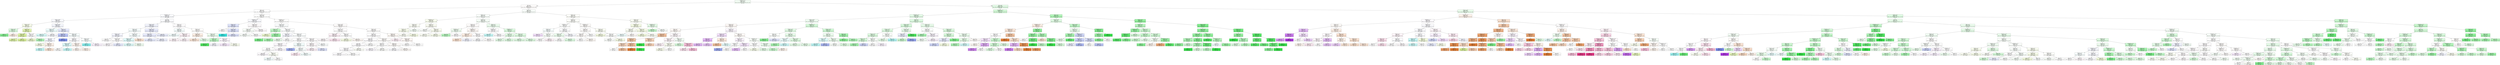 digraph Tree {
node [shape=box, style="filled", color="black"] ;
0 [label="graphSize <= 22.5\ngini = 0.851\nsamples = 32332\nvalue = [5145, 3831, 6710, 3734, 4028, 4337, 4547]\nclass = BIL", fillcolor="#f4fef5"] ;
1 [label="CCR <= 5.5\ngini = 0.857\nsamples = 16204\nvalue = [2551, 2165, 2232, 2244, 2328, 2319, 2365]\nclass = rku", fillcolor="#fffdfc"] ;
0 -> 1 [labeldistance=2.5, labelangle=45, headlabel="True"] ;
2 [label="nbproc <= 4.5\ngini = 0.856\nsamples = 12432\nvalue = [1947, 1535, 1514, 1864, 1946, 1833, 1793]\nclass = rku", fillcolor="#ffffff"] ;
1 -> 2 ;
3 [label="graphDepth <= 3.5\ngini = 0.85\nsamples = 3871\nvalue = [581, 416, 464, 690, 770, 491, 459]\nclass = cluHPS", fillcolor="#fafbfe"] ;
2 -> 3 ;
4 [label="sdComp <= 0.065\ngini = 0.821\nsamples = 903\nvalue = [97, 108, 110, 218, 238, 75, 57]\nclass = cluHPS", fillcolor="#f9fafe"] ;
3 -> 4 ;
5 [label="sdComm <= 0.02\ngini = 0.787\nsamples = 96\nvalue = [18, 30, 22, 14, 4, 2, 6]\nclass = random", fillcolor="#f7fcea"] ;
4 -> 5 ;
6 [label="sdComp <= 0.02\ngini = 0.68\nsamples = 32\nvalue = [10, 0, 14, 4, 0, 0, 4]\nclass = BIL", fillcolor="#dbfadf"] ;
5 -> 6 ;
7 [label="gini = 0.5\nsamples = 12\nvalue = [2, 0, 8, 0, 0, 0, 2]\nclass = BIL", fillcolor="#88ef94"] ;
6 -> 7 ;
8 [label="gini = 0.7\nsamples = 20\nvalue = [8, 0, 6, 4, 0, 0, 2]\nclass = rku", fillcolor="#fbede3"] ;
6 -> 8 ;
9 [label="sdComp <= 0.02\ngini = 0.719\nsamples = 64\nvalue = [8, 30, 8, 10, 4, 2, 2]\nclass = random", fillcolor="#e4f5b6"] ;
5 -> 9 ;
10 [label="sdComm <= 0.065\ngini = 0.609\nsamples = 38\nvalue = [8, 22, 2, 2, 2, 2, 0]\nclass = random", fillcolor="#ddf3a3"] ;
9 -> 10 ;
11 [label="gini = 0.688\nsamples = 16\nvalue = [2, 8, 0, 2, 2, 2, 0]\nclass = random", fillcolor="#e0f4aa"] ;
10 -> 11 ;
12 [label="gini = 0.512\nsamples = 22\nvalue = [6, 14, 2, 0, 0, 0, 0]\nclass = random", fillcolor="#dbf29c"] ;
10 -> 12 ;
13 [label="sdComm <= 0.065\ngini = 0.746\nsamples = 26\nvalue = [0, 8, 6, 8, 2, 0, 2]\nclass = random", fillcolor="#ffffff"] ;
9 -> 13 ;
14 [label="gini = 0.49\nsamples = 14\nvalue = [0, 8, 0, 6, 0, 0, 0]\nclass = random", fillcolor="#edf8ce"] ;
13 -> 14 ;
15 [label="gini = 0.667\nsamples = 12\nvalue = [0, 0, 6, 2, 2, 0, 2]\nclass = BIL", fillcolor="#b0f5b8"] ;
13 -> 15 ;
16 [label="sdComm <= 0.065\ngini = 0.809\nsamples = 807\nvalue = [79, 78, 88, 204, 234, 73, 51]\nclass = cluHPS", fillcolor="#f5f7fe"] ;
4 -> 16 ;
17 [label="sdComm <= 0.02\ngini = 0.747\nsamples = 344\nvalue = [20, 20, 38, 126, 106, 14, 20]\nclass = rkd", fillcolor="#eefdfd"] ;
16 -> 17 ;
18 [label="gini = 0.775\nsamples = 156\nvalue = [14, 0, 28, 56, 32, 14, 12]\nclass = rkd", fillcolor="#d9faf9"] ;
17 -> 18 ;
19 [label="gini = 0.689\nsamples = 188\nvalue = [6, 20, 10, 70, 74, 0, 8]\nclass = cluHPS", fillcolor="#f8f9fe"] ;
17 -> 19 ;
20 [label="sdComm <= 0.2\ngini = 0.831\nsamples = 463\nvalue = [59, 58, 50, 78, 128, 59, 31]\nclass = cluHPS", fillcolor="#e5e9fc"] ;
16 -> 20 ;
21 [label="sdComp <= 0.65\ngini = 0.743\nsamples = 167\nvalue = [25, 22, 16, 14, 74, 7, 9]\nclass = cluHPS", fillcolor="#bbc5f6"] ;
20 -> 21 ;
22 [label="CCR <= 0.55\ngini = 0.816\nsamples = 97\nvalue = [17, 22, 8, 12, 26, 5, 7]\nclass = cluHPS", fillcolor="#f4f6fe"] ;
21 -> 22 ;
23 [label="gini = 0.664\nsamples = 51\nvalue = [1, 22, 8, 0, 18, 1, 1]\nclass = random", fillcolor="#f6fce7"] ;
22 -> 23 ;
24 [label="sdComp <= 0.2\ngini = 0.756\nsamples = 46\nvalue = [16, 0, 0, 12, 8, 4, 6]\nclass = rku", fillcolor="#fcf0e8"] ;
22 -> 24 ;
25 [label="gini = 0.62\nsamples = 20\nvalue = [6, 0, 0, 10, 4, 0, 0]\nclass = rkd", fillcolor="#c6f8f7"] ;
24 -> 25 ;
26 [label="gini = 0.746\nsamples = 26\nvalue = [10, 0, 0, 2, 4, 4, 6]\nclass = rku", fillcolor="#fae6d7"] ;
24 -> 26 ;
27 [label="gini = 0.501\nsamples = 70\nvalue = [8, 0, 8, 2, 48, 2, 2]\nclass = cluHPS", fillcolor="#7f92ee"] ;
21 -> 27 ;
28 [label="sdComp <= 0.65\ngini = 0.842\nsamples = 296\nvalue = [34, 36, 34, 64, 54, 52, 22]\nclass = rkd", fillcolor="#f7fefe"] ;
20 -> 28 ;
29 [label="sdComp <= 0.2\ngini = 0.833\nsamples = 118\nvalue = [22, 6, 14, 24, 26, 16, 10]\nclass = cluHPS", fillcolor="#fbfbfe"] ;
28 -> 29 ;
30 [label="sdComm <= 0.65\ngini = 0.809\nsamples = 56\nvalue = [2, 6, 6, 18, 10, 6, 8]\nclass = rkd", fillcolor="#ddfafa"] ;
29 -> 30 ;
31 [label="gini = 0.78\nsamples = 20\nvalue = [2, 6, 2, 2, 2, 0, 6]\nclass = random", fillcolor="#ffffff"] ;
30 -> 31 ;
32 [label="gini = 0.71\nsamples = 36\nvalue = [0, 0, 4, 16, 8, 6, 2]\nclass = rkd", fillcolor="#c6f8f7"] ;
30 -> 32 ;
33 [label="sdComm <= 0.65\ngini = 0.776\nsamples = 62\nvalue = [20, 0, 8, 6, 16, 10, 2]\nclass = rku", fillcolor="#fdf4ee"] ;
29 -> 33 ;
34 [label="gini = 0.77\nsamples = 38\nvalue = [12, 0, 6, 4, 10, 6, 0]\nclass = rku", fillcolor="#fdf6f1"] ;
33 -> 34 ;
35 [label="gini = 0.778\nsamples = 24\nvalue = [8, 0, 2, 2, 6, 4, 2]\nclass = rku", fillcolor="#fcf1e9"] ;
33 -> 35 ;
36 [label="sdComm <= 0.65\ngini = 0.834\nsamples = 178\nvalue = [12, 30, 20, 40, 28, 36, 12]\nclass = rkd", fillcolor="#f9fefe"] ;
28 -> 36 ;
37 [label="gini = 0.5\nsamples = 24\nvalue = [0, 4, 4, 16, 0, 0, 0]\nclass = rkd", fillcolor="#88efee"] ;
36 -> 37 ;
38 [label="gini = 0.837\nsamples = 154\nvalue = [12, 26, 16, 24, 28, 36, 12]\nclass = rkusd", fillcolor="#faf2fd"] ;
36 -> 38 ;
39 [label="CCR <= 0.55\ngini = 0.853\nsamples = 2968\nvalue = [484, 308, 354, 472, 532, 416, 402]\nclass = cluHPS", fillcolor="#fbfcfe"] ;
3 -> 39 ;
40 [label="sdComp <= 0.065\ngini = 0.844\nsamples = 2144\nvalue = [336, 216, 198, 366, 480, 304, 244]\nclass = cluHPS", fillcolor="#f2f4fd"] ;
39 -> 40 ;
41 [label="sdComp <= 0.02\ngini = 0.835\nsamples = 648\nvalue = [122, 34, 54, 144, 108, 108, 78]\nclass = rkd", fillcolor="#f7fefe"] ;
40 -> 41 ;
42 [label="sdComm <= 0.02\ngini = 0.851\nsamples = 250\nvalue = [30, 34, 28, 40, 52, 36, 30]\nclass = cluHPS", fillcolor="#f4f5fe"] ;
41 -> 42 ;
43 [label="gini = 0.687\nsamples = 66\nvalue = [0, 24, 14, 4, 24, 0, 0]\nclass = random", fillcolor="#ffffff"] ;
42 -> 43 ;
44 [label="sdComm <= 0.065\ngini = 0.838\nsamples = 184\nvalue = [30, 10, 14, 36, 28, 36, 30]\nclass = rkd", fillcolor="#ffffff"] ;
42 -> 44 ;
45 [label="gini = 0.786\nsamples = 110\nvalue = [22, 0, 2, 24, 8, 28, 26]\nclass = rkusd", fillcolor="#fdfafe"] ;
44 -> 45 ;
46 [label="gini = 0.83\nsamples = 74\nvalue = [8, 10, 12, 12, 20, 8, 4]\nclass = cluHPS", fillcolor="#e5e9fc"] ;
44 -> 46 ;
47 [label="sdComm <= 0.065\ngini = 0.807\nsamples = 398\nvalue = [92, 0, 26, 104, 56, 72, 48]\nclass = rkd", fillcolor="#f7fefe"] ;
41 -> 47 ;
48 [label="sdComm <= 0.02\ngini = 0.795\nsamples = 330\nvalue = [64, 0, 18, 104, 48, 56, 40]\nclass = rkd", fillcolor="#e1fbfb"] ;
47 -> 48 ;
49 [label="gini = 0.772\nsamples = 266\nvalue = [56, 0, 0, 90, 36, 48, 36]\nclass = rkd", fillcolor="#dffbfa"] ;
48 -> 49 ;
50 [label="gini = 0.803\nsamples = 64\nvalue = [8, 0, 18, 14, 12, 8, 4]\nclass = BIL", fillcolor="#effdf1"] ;
48 -> 50 ;
51 [label="gini = 0.734\nsamples = 68\nvalue = [28, 0, 8, 0, 8, 16, 8]\nclass = rku", fillcolor="#f9e2d1"] ;
47 -> 51 ;
52 [label="sdComm <= 0.065\ngini = 0.842\nsamples = 1496\nvalue = [214, 182, 144, 222, 372, 196, 166]\nclass = cluHPS", fillcolor="#e8ebfc"] ;
40 -> 52 ;
53 [label="sdComm <= 0.02\ngini = 0.844\nsamples = 1050\nvalue = [150, 138, 106, 146, 256, 124, 130]\nclass = cluHPS", fillcolor="#e8ebfc"] ;
52 -> 53 ;
54 [label="gini = 0.837\nsamples = 442\nvalue = [62, 42, 50, 72, 116, 48, 52]\nclass = cluHPS", fillcolor="#e7ebfc"] ;
53 -> 54 ;
55 [label="gini = 0.846\nsamples = 608\nvalue = [88, 96, 56, 74, 140, 76, 78]\nclass = cluHPS", fillcolor="#eef0fd"] ;
53 -> 55 ;
56 [label="gini = 0.833\nsamples = 446\nvalue = [64, 44, 38, 76, 116, 72, 36]\nclass = cluHPS", fillcolor="#eaedfc"] ;
52 -> 56 ;
57 [label="sdComp <= 0.2\ngini = 0.844\nsamples = 824\nvalue = [148, 92, 156, 106, 52, 112, 158]\nclass = rkuad", fillcolor="#fffeff"] ;
39 -> 57 ;
58 [label="sdComm <= 0.2\ngini = 0.823\nsamples = 348\nvalue = [44, 36, 56, 86, 6, 46, 74]\nclass = rkd", fillcolor="#f6fefe"] ;
57 -> 58 ;
59 [label="gini = 0.812\nsamples = 208\nvalue = [26, 14, 26, 56, 4, 46, 36]\nclass = rkd", fillcolor="#f3fdfd"] ;
58 -> 59 ;
60 [label="sdComm <= 0.65\ngini = 0.793\nsamples = 140\nvalue = [18, 22, 30, 30, 2, 0, 38]\nclass = rkuad", fillcolor="#fdf1f6"] ;
58 -> 60 ;
61 [label="gini = 0.793\nsamples = 96\nvalue = [12, 14, 20, 22, 2, 0, 26]\nclass = rkuad", fillcolor="#fef4f8"] ;
60 -> 61 ;
62 [label="gini = 0.789\nsamples = 44\nvalue = [6, 8, 10, 8, 0, 0, 12]\nclass = rkuad", fillcolor="#fdf3f8"] ;
60 -> 62 ;
63 [label="sdComm <= 0.2\ngini = 0.833\nsamples = 476\nvalue = [104, 56, 100, 20, 46, 66, 84]\nclass = rku", fillcolor="#fffefd"] ;
57 -> 63 ;
64 [label="sdComp <= 0.65\ngini = 0.802\nsamples = 214\nvalue = [66, 24, 38, 10, 6, 28, 42]\nclass = rku", fillcolor="#fbede3"] ;
63 -> 64 ;
65 [label="gini = 0.766\nsamples = 156\nvalue = [58, 8, 16, 6, 6, 28, 34]\nclass = rku", fillcolor="#fae6d8"] ;
64 -> 65 ;
66 [label="gini = 0.737\nsamples = 58\nvalue = [8, 16, 22, 4, 0, 0, 8]\nclass = BIL", fillcolor="#e3fbe6"] ;
64 -> 66 ;
67 [label="sdComp <= 0.65\ngini = 0.837\nsamples = 262\nvalue = [38, 32, 62, 10, 40, 38, 42]\nclass = BIL", fillcolor="#edfdef"] ;
63 -> 67 ;
68 [label="sdComm <= 0.65\ngini = 0.726\nsamples = 88\nvalue = [8, 8, 40, 6, 16, 0, 10]\nclass = BIL", fillcolor="#bdf6c4"] ;
67 -> 68 ;
69 [label="gini = 0.198\nsamples = 36\nvalue = [0, 0, 32, 0, 4, 0, 0]\nclass = BIL", fillcolor="#52e863"] ;
68 -> 69 ;
70 [label="gini = 0.825\nsamples = 52\nvalue = [8, 8, 8, 6, 12, 0, 10]\nclass = cluHPS", fillcolor="#f6f7fe"] ;
68 -> 70 ;
71 [label="sdComm <= 0.65\ngini = 0.834\nsamples = 174\nvalue = [30, 24, 22, 4, 24, 38, 32]\nclass = rkusd", fillcolor="#fcf7fe"] ;
67 -> 71 ;
72 [label="gini = 0.814\nsamples = 114\nvalue = [18, 8, 18, 0, 20, 30, 20]\nclass = rkusd", fillcolor="#f7eafc"] ;
71 -> 72 ;
73 [label="gini = 0.818\nsamples = 60\nvalue = [12, 16, 4, 4, 4, 8, 12]\nclass = random", fillcolor="#f9fdef"] ;
71 -> 73 ;
74 [label="sdComm <= 0.02\ngini = 0.856\nsamples = 8561\nvalue = [1366, 1119, 1050, 1174, 1176, 1342, 1334]\nclass = rku", fillcolor="#fffffe"] ;
2 -> 74 ;
75 [label="graphDepth <= 3.5\ngini = 0.851\nsamples = 1814\nvalue = [266, 168, 292, 202, 340, 262, 284]\nclass = cluHPS", fillcolor="#f9fafe"] ;
74 -> 75 ;
76 [label="sdComp <= 0.02\ngini = 0.83\nsamples = 528\nvalue = [62, 48, 80, 68, 152, 62, 56]\nclass = cluHPS", fillcolor="#dfe4fb"] ;
75 -> 76 ;
77 [label="gini = 0.5\nsamples = 12\nvalue = [6, 0, 0, 0, 0, 6, 0]\nclass = rku", fillcolor="#ffffff"] ;
76 -> 77 ;
78 [label="sdComp <= 0.065\ngini = 0.828\nsamples = 516\nvalue = [56, 48, 80, 68, 152, 56, 56]\nclass = cluHPS", fillcolor="#dee3fb"] ;
76 -> 78 ;
79 [label="gini = 0.0\nsamples = 4\nvalue = [0, 0, 0, 4, 0, 0, 0]\nclass = rkd", fillcolor="#39e5e2"] ;
78 -> 79 ;
80 [label="gini = 0.827\nsamples = 512\nvalue = [56, 48, 80, 64, 152, 56, 56]\nclass = cluHPS", fillcolor="#dee3fb"] ;
78 -> 80 ;
81 [label="sdComp <= 0.065\ngini = 0.851\nsamples = 1286\nvalue = [204, 120, 212, 134, 188, 200, 228]\nclass = rkuad", fillcolor="#fffcfd"] ;
75 -> 81 ;
82 [label="sdComp <= 0.02\ngini = 0.85\nsamples = 606\nvalue = [80, 60, 120, 70, 104, 76, 96]\nclass = BIL", fillcolor="#f9fef9"] ;
81 -> 82 ;
83 [label="gini = 0.826\nsamples = 164\nvalue = [32, 12, 36, 4, 20, 28, 32]\nclass = BIL", fillcolor="#f9fefa"] ;
82 -> 83 ;
84 [label="gini = 0.849\nsamples = 442\nvalue = [48, 48, 84, 66, 84, 48, 64]\nclass = BIL", fillcolor="#ffffff"] ;
82 -> 84 ;
85 [label="gini = 0.846\nsamples = 680\nvalue = [124, 60, 92, 64, 84, 124, 132]\nclass = rkuad", fillcolor="#fffcfd"] ;
81 -> 85 ;
86 [label="graphDepth <= 3.5\ngini = 0.855\nsamples = 6747\nvalue = [1100, 951, 758, 972, 836, 1080, 1050]\nclass = rku", fillcolor="#fffffe"] ;
74 -> 86 ;
87 [label="sdComm <= 0.065\ngini = 0.853\nsamples = 1661\nvalue = [226, 173, 270, 292, 186, 260, 254]\nclass = rkd", fillcolor="#fcffff"] ;
86 -> 87 ;
88 [label="sdComp <= 0.02\ngini = 0.75\nsamples = 156\nvalue = [12, 16, 66, 26, 24, 4, 8]\nclass = BIL", fillcolor="#c2f7c8"] ;
87 -> 88 ;
89 [label="gini = 0.74\nsamples = 40\nvalue = [4, 16, 0, 8, 8, 0, 4]\nclass = random", fillcolor="#edf8ce"] ;
88 -> 89 ;
90 [label="sdComp <= 0.065\ngini = 0.626\nsamples = 116\nvalue = [8, 0, 66, 18, 16, 4, 4]\nclass = BIL", fillcolor="#9ef2a8"] ;
88 -> 90 ;
91 [label="gini = 0.43\nsamples = 22\nvalue = [4, 0, 16, 2, 0, 0, 0]\nclass = BIL", fillcolor="#7bee88"] ;
90 -> 91 ;
92 [label="gini = 0.654\nsamples = 94\nvalue = [4, 0, 50, 16, 16, 4, 4]\nclass = BIL", fillcolor="#a9f4b1"] ;
90 -> 92 ;
93 [label="sdComp <= 0.065\ngini = 0.852\nsamples = 1505\nvalue = [214, 157, 204, 266, 162, 256, 246]\nclass = rkd", fillcolor="#fdffff"] ;
87 -> 93 ;
94 [label="sdComp <= 0.02\ngini = 0.738\nsamples = 54\nvalue = [0, 0, 12, 2, 18, 16, 6]\nclass = cluHPS", fillcolor="#f5f6fe"] ;
93 -> 94 ;
95 [label="gini = 0.769\nsamples = 26\nvalue = [0, 0, 8, 2, 6, 4, 6]\nclass = BIL", fillcolor="#ebfced"] ;
94 -> 95 ;
96 [label="gini = 0.612\nsamples = 28\nvalue = [0, 0, 4, 0, 12, 12, 0]\nclass = cluHPS", fillcolor="#ffffff"] ;
94 -> 96 ;
97 [label="sdComm <= 0.65\ngini = 0.851\nsamples = 1451\nvalue = [214, 157, 192, 264, 144, 240, 240]\nclass = rkd", fillcolor="#fbfefe"] ;
93 -> 97 ;
98 [label="sdComm <= 0.2\ngini = 0.85\nsamples = 1147\nvalue = [176, 113, 180, 200, 102, 202, 174]\nclass = rkusd", fillcolor="#ffffff"] ;
97 -> 98 ;
99 [label="sdComp <= 0.65\ngini = 0.851\nsamples = 795\nvalue = [130, 79, 116, 120, 80, 148, 122]\nclass = rkusd", fillcolor="#fdfafe"] ;
98 -> 99 ;
100 [label="CCR <= 0.55\ngini = 0.848\nsamples = 580\nvalue = [88, 60, 102, 102, 46, 100, 82]\nclass = BIL", fillcolor="#ffffff"] ;
99 -> 100 ;
101 [label="gini = 0.846\nsamples = 526\nvalue = [88, 44, 88, 88, 40, 96, 82]\nclass = rkusd", fillcolor="#fefbff"] ;
100 -> 101 ;
102 [label="sdComp <= 0.2\ngini = 0.76\nsamples = 54\nvalue = [0, 16, 14, 14, 6, 4, 0]\nclass = random", fillcolor="#fbfef5"] ;
100 -> 102 ;
103 [label="gini = 0.756\nsamples = 44\nvalue = [0, 12, 10, 14, 4, 4, 0]\nclass = rkd", fillcolor="#f3fdfd"] ;
102 -> 103 ;
104 [label="gini = 0.64\nsamples = 10\nvalue = [0, 4, 4, 0, 2, 0, 0]\nclass = random", fillcolor="#ffffff"] ;
102 -> 104 ;
105 [label="gini = 0.833\nsamples = 215\nvalue = [42, 19, 14, 18, 34, 48, 40]\nclass = rkusd", fillcolor="#fcf8fe"] ;
99 -> 105 ;
106 [label="sdComp <= 0.2\ngini = 0.84\nsamples = 352\nvalue = [46, 34, 64, 80, 22, 54, 52]\nclass = rkd", fillcolor="#f4fefd"] ;
98 -> 106 ;
107 [label="gini = 0.551\nsamples = 30\nvalue = [0, 0, 0, 8, 18, 4, 0]\nclass = cluHPS", fillcolor="#a5b2f3"] ;
106 -> 107 ;
108 [label="sdComp <= 0.65\ngini = 0.829\nsamples = 322\nvalue = [46, 34, 64, 72, 4, 50, 52]\nclass = rkd", fillcolor="#f9fefe"] ;
106 -> 108 ;
109 [label="gini = 0.756\nsamples = 46\nvalue = [8, 6, 4, 0, 0, 12, 16]\nclass = rkuad", fillcolor="#fce8f1"] ;
108 -> 109 ;
110 [label="gini = 0.819\nsamples = 276\nvalue = [38, 28, 60, 72, 4, 38, 36]\nclass = rkd", fillcolor="#f4fefd"] ;
108 -> 110 ;
111 [label="sdComp <= 0.65\ngini = 0.836\nsamples = 304\nvalue = [38, 44, 12, 64, 42, 38, 66]\nclass = rkuad", fillcolor="#fffdfe"] ;
97 -> 111 ;
112 [label="sdComp <= 0.2\ngini = 0.823\nsamples = 154\nvalue = [18, 16, 4, 32, 32, 16, 36]\nclass = rkuad", fillcolor="#fef9fb"] ;
111 -> 112 ;
113 [label="gini = 0.828\nsamples = 106\nvalue = [16, 12, 2, 20, 14, 16, 26]\nclass = rkuad", fillcolor="#fdf1f7"] ;
112 -> 113 ;
114 [label="gini = 0.743\nsamples = 48\nvalue = [2, 4, 2, 12, 18, 0, 10]\nclass = cluHPS", fillcolor="#dee3fb"] ;
112 -> 114 ;
115 [label="gini = 0.833\nsamples = 150\nvalue = [20, 28, 8, 32, 10, 22, 30]\nclass = rkd", fillcolor="#fcffff"] ;
111 -> 115 ;
116 [label="sdComp <= 0.065\ngini = 0.853\nsamples = 5086\nvalue = [874, 778, 488, 680, 650, 820, 796]\nclass = rku", fillcolor="#fffdfc"] ;
86 -> 116 ;
117 [label="sdComm <= 0.065\ngini = 0.851\nsamples = 1120\nvalue = [196, 176, 132, 148, 100, 168, 200]\nclass = rkuad", fillcolor="#fffefe"] ;
116 -> 117 ;
118 [label="sdComp <= 0.02\ngini = 0.843\nsamples = 588\nvalue = [100, 80, 64, 84, 44, 80, 136]\nclass = rkuad", fillcolor="#fdf0f6"] ;
117 -> 118 ;
119 [label="gini = 0.841\nsamples = 364\nvalue = [68, 48, 28, 60, 28, 56, 76]\nclass = rkuad", fillcolor="#fefafc"] ;
118 -> 119 ;
120 [label="gini = 0.834\nsamples = 224\nvalue = [32, 32, 36, 24, 16, 24, 60]\nclass = rkuad", fillcolor="#fce6f0"] ;
118 -> 120 ;
121 [label="sdComp <= 0.02\ngini = 0.851\nsamples = 532\nvalue = [96, 96, 68, 64, 56, 88, 64]\nclass = rku", fillcolor="#ffffff"] ;
117 -> 121 ;
122 [label="gini = 0.838\nsamples = 168\nvalue = [16, 44, 24, 16, 20, 24, 24]\nclass = random", fillcolor="#f5fbe4"] ;
121 -> 122 ;
123 [label="gini = 0.847\nsamples = 364\nvalue = [80, 52, 44, 48, 36, 64, 40]\nclass = rku", fillcolor="#fef8f4"] ;
121 -> 123 ;
124 [label="sdComp <= 0.65\ngini = 0.853\nsamples = 3966\nvalue = [678, 602, 356, 532, 550, 652, 596]\nclass = rku", fillcolor="#fffefd"] ;
116 -> 124 ;
125 [label="sdComm <= 0.2\ngini = 0.852\nsamples = 3532\nvalue = [586, 544, 292, 486, 504, 598, 522]\nclass = rkusd", fillcolor="#fffeff"] ;
124 -> 125 ;
126 [label="sdComp <= 0.2\ngini = 0.855\nsamples = 2454\nvalue = [368, 378, 242, 354, 370, 400, 342]\nclass = rkusd", fillcolor="#fefdff"] ;
125 -> 126 ;
127 [label="CCR <= 0.55\ngini = 0.855\nsamples = 2346\nvalue = [360, 354, 238, 330, 354, 376, 334]\nclass = rkusd", fillcolor="#fefdff"] ;
126 -> 127 ;
128 [label="sdComm <= 0.065\ngini = 0.855\nsamples = 2210\nvalue = [340, 326, 222, 306, 342, 360, 314]\nclass = rkusd", fillcolor="#fefdff"] ;
127 -> 128 ;
129 [label="gini = 0.854\nsamples = 878\nvalue = [132, 118, 90, 142, 132, 148, 116]\nclass = rkusd", fillcolor="#fefdff"] ;
128 -> 129 ;
130 [label="gini = 0.854\nsamples = 1332\nvalue = [208, 208, 132, 164, 210, 212, 198]\nclass = rkusd", fillcolor="#ffffff"] ;
128 -> 130 ;
131 [label="gini = 0.848\nsamples = 136\nvalue = [20, 28, 16, 24, 12, 16, 20]\nclass = random", fillcolor="#fcfef8"] ;
127 -> 131 ;
132 [label="gini = 0.818\nsamples = 108\nvalue = [8, 24, 4, 24, 16, 24, 8]\nclass = random", fillcolor="#ffffff"] ;
126 -> 132 ;
133 [label="sdComm <= 0.65\ngini = 0.841\nsamples = 1078\nvalue = [218, 166, 50, 132, 134, 198, 180]\nclass = rku", fillcolor="#fefcfa"] ;
125 -> 133 ;
134 [label="sdComp <= 0.2\ngini = 0.821\nsamples = 428\nvalue = [98, 64, 14, 44, 30, 98, 80]\nclass = rku", fillcolor="#ffffff"] ;
133 -> 134 ;
135 [label="gini = 0.792\nsamples = 244\nvalue = [60, 24, 4, 24, 10, 66, 56]\nclass = rkusd", fillcolor="#fcf9fe"] ;
134 -> 135 ;
136 [label="gini = 0.836\nsamples = 184\nvalue = [38, 40, 10, 20, 20, 32, 24]\nclass = random", fillcolor="#fefffc"] ;
134 -> 136 ;
137 [label="sdComp <= 0.2\ngini = 0.847\nsamples = 650\nvalue = [120, 102, 36, 88, 104, 100, 100]\nclass = rku", fillcolor="#fefbf9"] ;
133 -> 137 ;
138 [label="gini = 0.847\nsamples = 232\nvalue = [32, 28, 16, 40, 44, 40, 32]\nclass = cluHPS", fillcolor="#fbfbfe"] ;
137 -> 138 ;
139 [label="gini = 0.841\nsamples = 418\nvalue = [88, 74, 20, 48, 60, 60, 68]\nclass = rku", fillcolor="#fefaf7"] ;
137 -> 139 ;
140 [label="sdComm <= 0.2\ngini = 0.848\nsamples = 434\nvalue = [92, 58, 64, 46, 46, 54, 74]\nclass = rku", fillcolor="#fef9f5"] ;
124 -> 140 ;
141 [label="gini = 0.747\nsamples = 76\nvalue = [22, 12, 12, 4, 0, 0, 26]\nclass = rkuad", fillcolor="#fdf0f6"] ;
140 -> 141 ;
142 [label="sdComm <= 0.65\ngini = 0.853\nsamples = 358\nvalue = [70, 46, 52, 42, 46, 54, 48]\nclass = rku", fillcolor="#fef8f5"] ;
140 -> 142 ;
143 [label="gini = 0.847\nsamples = 214\nvalue = [38, 14, 24, 34, 38, 30, 36]\nclass = rku", fillcolor="#ffffff"] ;
142 -> 143 ;
144 [label="gini = 0.823\nsamples = 144\nvalue = [32, 32, 28, 8, 8, 24, 12]\nclass = rku", fillcolor="#ffffff"] ;
142 -> 144 ;
145 [label="nbproc <= 4.5\ngini = 0.85\nsamples = 3772\nvalue = [604, 630, 718, 380, 382, 486, 572]\nclass = BIL", fillcolor="#f9fefa"] ;
1 -> 145 ;
146 [label="sdComp <= 2.0\ngini = 0.848\nsamples = 2414\nvalue = [414, 350, 474, 210, 230, 344, 392]\nclass = BIL", fillcolor="#f9fefa"] ;
145 -> 146 ;
147 [label="graphDepth <= 3.5\ngini = 0.836\nsamples = 608\nvalue = [102, 146, 94, 48, 42, 70, 106]\nclass = random", fillcolor="#f9fdef"] ;
146 -> 147 ;
148 [label="sdComm <= 6.5\ngini = 0.834\nsamples = 166\nvalue = [22, 40, 34, 24, 12, 12, 22]\nclass = random", fillcolor="#fcfef6"] ;
147 -> 148 ;
149 [label="sdComm <= 2.0\ngini = 0.83\nsamples = 112\nvalue = [18, 28, 20, 12, 4, 12, 18]\nclass = random", fillcolor="#f9fdee"] ;
148 -> 149 ;
150 [label="gini = 0.831\nsamples = 54\nvalue = [10, 12, 10, 4, 4, 4, 10]\nclass = random", fillcolor="#fcfef6"] ;
149 -> 150 ;
151 [label="gini = 0.818\nsamples = 58\nvalue = [8, 16, 10, 8, 0, 8, 8]\nclass = random", fillcolor="#f6fce6"] ;
149 -> 151 ;
152 [label="gini = 0.801\nsamples = 54\nvalue = [4, 12, 14, 12, 8, 0, 4]\nclass = BIL", fillcolor="#f6fef7"] ;
148 -> 152 ;
153 [label="sdComm <= 2.0\ngini = 0.83\nsamples = 442\nvalue = [80, 106, 60, 24, 30, 58, 84]\nclass = random", fillcolor="#fbfdf3"] ;
147 -> 153 ;
154 [label="gini = 0.833\nsamples = 140\nvalue = [22, 26, 28, 12, 4, 26, 22]\nclass = BIL", fillcolor="#fcfffc"] ;
153 -> 154 ;
155 [label="sdComm <= 6.5\ngini = 0.819\nsamples = 302\nvalue = [58, 80, 32, 12, 26, 32, 62]\nclass = random", fillcolor="#fafdf0"] ;
153 -> 155 ;
156 [label="gini = 0.784\nsamples = 150\nvalue = [34, 44, 12, 4, 10, 8, 38]\nclass = random", fillcolor="#fbfef4"] ;
155 -> 156 ;
157 [label="gini = 0.838\nsamples = 152\nvalue = [24, 36, 20, 8, 16, 24, 24]\nclass = random", fillcolor="#f8fdec"] ;
155 -> 157 ;
158 [label="sdComp <= 6.5\ngini = 0.846\nsamples = 1806\nvalue = [312, 204, 380, 162, 188, 274, 286]\nclass = BIL", fillcolor="#f6fef7"] ;
146 -> 158 ;
159 [label="sdComm <= 2.0\ngini = 0.843\nsamples = 802\nvalue = [156, 104, 146, 44, 92, 118, 142]\nclass = rku", fillcolor="#fffdfc"] ;
158 -> 159 ;
160 [label="graphDepth <= 3.5\ngini = 0.808\nsamples = 286\nvalue = [50, 56, 74, 0, 14, 36, 56]\nclass = BIL", fillcolor="#f0fdf1"] ;
159 -> 160 ;
161 [label="gini = 0.609\nsamples = 38\nvalue = [0, 10, 20, 0, 8, 0, 0]\nclass = BIL", fillcolor="#b8f6bf"] ;
160 -> 161 ;
162 [label="gini = 0.805\nsamples = 248\nvalue = [50, 46, 54, 0, 6, 36, 56]\nclass = rkuad", fillcolor="#fffdfe"] ;
160 -> 162 ;
163 [label="graphDepth <= 3.5\ngini = 0.847\nsamples = 516\nvalue = [106, 48, 72, 44, 78, 82, 86]\nclass = rku", fillcolor="#fef9f6"] ;
159 -> 163 ;
164 [label="sdComm <= 6.5\ngini = 0.795\nsamples = 114\nvalue = [36, 8, 18, 0, 20, 10, 22]\nclass = rku", fillcolor="#fbece1"] ;
163 -> 164 ;
165 [label="gini = 0.646\nsamples = 50\nvalue = [24, 0, 6, 0, 4, 0, 16]\nclass = rku", fillcolor="#f9e1d0"] ;
164 -> 165 ;
166 [label="gini = 0.818\nsamples = 64\nvalue = [12, 8, 12, 0, 16, 10, 6]\nclass = cluHPS", fillcolor="#f0f2fd"] ;
164 -> 166 ;
167 [label="sdComm <= 6.5\ngini = 0.852\nsamples = 402\nvalue = [70, 40, 54, 44, 58, 72, 64]\nclass = rkusd", fillcolor="#fffeff"] ;
163 -> 167 ;
168 [label="gini = 0.855\nsamples = 246\nvalue = [30, 36, 38, 36, 42, 34, 30]\nclass = cluHPS", fillcolor="#fbfcfe"] ;
167 -> 168 ;
169 [label="gini = 0.803\nsamples = 156\nvalue = [40, 4, 16, 8, 16, 38, 34]\nclass = rku", fillcolor="#fffdfc"] ;
167 -> 169 ;
170 [label="sdComm <= 2.0\ngini = 0.844\nsamples = 1004\nvalue = [156, 100, 234, 118, 96, 156, 144]\nclass = BIL", fillcolor="#edfdef"] ;
158 -> 170 ;
171 [label="graphDepth <= 3.5\ngini = 0.853\nsamples = 490\nvalue = [82, 60, 78, 52, 72, 84, 62]\nclass = rkusd", fillcolor="#fffeff"] ;
170 -> 171 ;
172 [label="gini = 0.596\nsamples = 30\nvalue = [2, 0, 10, 16, 0, 0, 2]\nclass = rkd", fillcolor="#c4f7f6"] ;
171 -> 172 ;
173 [label="gini = 0.85\nsamples = 460\nvalue = [80, 60, 68, 36, 72, 84, 60]\nclass = rkusd", fillcolor="#fefdff"] ;
171 -> 173 ;
174 [label="graphDepth <= 3.5\ngini = 0.817\nsamples = 514\nvalue = [74, 40, 156, 66, 24, 72, 82]\nclass = BIL", fillcolor="#ddfbe1"] ;
170 -> 174 ;
175 [label="sdComm <= 6.5\ngini = 0.795\nsamples = 66\nvalue = [8, 14, 22, 8, 2, 4, 8]\nclass = BIL", fillcolor="#e1fbe4"] ;
174 -> 175 ;
176 [label="gini = 0.796\nsamples = 36\nvalue = [4, 8, 12, 2, 2, 4, 4]\nclass = BIL", fillcolor="#e3fbe6"] ;
175 -> 176 ;
177 [label="gini = 0.773\nsamples = 30\nvalue = [4, 6, 10, 6, 0, 0, 4]\nclass = BIL", fillcolor="#defbe1"] ;
175 -> 177 ;
178 [label="sdComm <= 6.5\ngini = 0.816\nsamples = 448\nvalue = [66, 26, 134, 58, 22, 68, 74]\nclass = BIL", fillcolor="#dffbe2"] ;
174 -> 178 ;
179 [label="gini = 0.827\nsamples = 244\nvalue = [30, 22, 70, 32, 16, 36, 38]\nclass = BIL", fillcolor="#e0fbe3"] ;
178 -> 179 ;
180 [label="gini = 0.797\nsamples = 204\nvalue = [36, 4, 64, 26, 6, 32, 36]\nclass = BIL", fillcolor="#defbe1"] ;
178 -> 180 ;
181 [label="sdComp <= 6.5\ngini = 0.849\nsamples = 1358\nvalue = [190, 280, 244, 170, 152, 142, 180]\nclass = random", fillcolor="#fdfef9"] ;
145 -> 181 ;
182 [label="sdComp <= 2.0\ngini = 0.854\nsamples = 906\nvalue = [138, 162, 144, 118, 94, 122, 128]\nclass = random", fillcolor="#fdfefa"] ;
181 -> 182 ;
183 [label="graphDepth <= 3.5\ngini = 0.85\nsamples = 426\nvalue = [42, 76, 78, 56, 74, 54, 46]\nclass = BIL", fillcolor="#fefffe"] ;
182 -> 183 ;
184 [label="sdComm <= 2.0\ngini = 0.843\nsamples = 132\nvalue = [12, 16, 24, 28, 12, 24, 16]\nclass = rkd", fillcolor="#f8fefe"] ;
183 -> 184 ;
185 [label="gini = 0.774\nsamples = 62\nvalue = [0, 12, 6, 12, 12, 20, 0]\nclass = rkusd", fillcolor="#f3dffb"] ;
184 -> 185 ;
186 [label="sdComm <= 6.5\ngini = 0.793\nsamples = 70\nvalue = [12, 4, 18, 16, 0, 4, 16]\nclass = BIL", fillcolor="#f8fef8"] ;
184 -> 186 ;
187 [label="gini = 0.812\nsamples = 32\nvalue = [4, 4, 8, 8, 0, 4, 4]\nclass = BIL", fillcolor="#ffffff"] ;
186 -> 187 ;
188 [label="gini = 0.742\nsamples = 38\nvalue = [8, 0, 10, 8, 0, 0, 12]\nclass = rkuad", fillcolor="#fdf1f6"] ;
186 -> 188 ;
189 [label="sdComm <= 6.5\ngini = 0.84\nsamples = 294\nvalue = [30, 60, 54, 28, 62, 30, 30]\nclass = cluHPS", fillcolor="#fdfeff"] ;
183 -> 189 ;
190 [label="sdComm <= 2.0\ngini = 0.825\nsamples = 148\nvalue = [14, 28, 40, 8, 26, 18, 14]\nclass = BIL", fillcolor="#ebfced"] ;
189 -> 190 ;
191 [label="gini = 0.812\nsamples = 66\nvalue = [4, 16, 14, 8, 16, 4, 4]\nclass = random", fillcolor="#ffffff"] ;
190 -> 191 ;
192 [label="gini = 0.804\nsamples = 82\nvalue = [10, 12, 26, 0, 10, 14, 10]\nclass = BIL", fillcolor="#dcfae0"] ;
190 -> 192 ;
193 [label="gini = 0.832\nsamples = 146\nvalue = [16, 32, 14, 20, 36, 12, 16]\nclass = cluHPS", fillcolor="#f8f9fe"] ;
189 -> 193 ;
194 [label="graphDepth <= 3.5\ngini = 0.841\nsamples = 480\nvalue = [96, 86, 66, 62, 20, 68, 82]\nclass = rku", fillcolor="#fefcfa"] ;
182 -> 194 ;
195 [label="sdComm <= 6.5\ngini = 0.825\nsamples = 122\nvalue = [28, 2, 12, 22, 16, 16, 26]\nclass = rku", fillcolor="#fefcfb"] ;
194 -> 195 ;
196 [label="sdComm <= 2.0\ngini = 0.782\nsamples = 96\nvalue = [28, 0, 4, 18, 12, 8, 26]\nclass = rku", fillcolor="#fefbf9"] ;
195 -> 196 ;
197 [label="gini = 0.771\nsamples = 42\nvalue = [12, 0, 4, 6, 8, 0, 12]\nclass = rku", fillcolor="#ffffff"] ;
196 -> 197 ;
198 [label="gini = 0.768\nsamples = 54\nvalue = [16, 0, 0, 12, 4, 8, 14]\nclass = rku", fillcolor="#fef9f5"] ;
196 -> 198 ;
199 [label="gini = 0.757\nsamples = 26\nvalue = [0, 2, 8, 4, 4, 8, 0]\nclass = BIL", fillcolor="#ffffff"] ;
195 -> 199 ;
200 [label="sdComm <= 2.0\ngini = 0.828\nsamples = 358\nvalue = [68, 84, 54, 40, 4, 52, 56]\nclass = random", fillcolor="#fbfef4"] ;
194 -> 200 ;
201 [label="gini = 0.776\nsamples = 108\nvalue = [24, 36, 8, 4, 0, 16, 20]\nclass = random", fillcolor="#f5fbe3"] ;
200 -> 201 ;
202 [label="sdComm <= 6.5\ngini = 0.836\nsamples = 250\nvalue = [44, 48, 46, 36, 4, 36, 36]\nclass = random", fillcolor="#fefffd"] ;
200 -> 202 ;
203 [label="gini = 0.829\nsamples = 166\nvalue = [24, 20, 38, 36, 4, 24, 20]\nclass = BIL", fillcolor="#fcfffc"] ;
202 -> 203 ;
204 [label="gini = 0.766\nsamples = 84\nvalue = [20, 28, 8, 0, 0, 12, 16]\nclass = random", fillcolor="#f6fce6"] ;
202 -> 204 ;
205 [label="sdComm <= 6.5\ngini = 0.825\nsamples = 452\nvalue = [52, 118, 100, 52, 58, 20, 52]\nclass = random", fillcolor="#fbfef5"] ;
181 -> 205 ;
206 [label="graphDepth <= 3.5\ngini = 0.825\nsamples = 308\nvalue = [36, 88, 56, 44, 32, 20, 32]\nclass = random", fillcolor="#f6fce6"] ;
205 -> 206 ;
207 [label="sdComm <= 2.0\ngini = 0.832\nsamples = 136\nvalue = [26, 32, 16, 20, 16, 4, 22]\nclass = random", fillcolor="#fbfef4"] ;
206 -> 207 ;
208 [label="gini = 0.797\nsamples = 66\nvalue = [4, 12, 6, 20, 16, 4, 4]\nclass = rkd", fillcolor="#effdfd"] ;
207 -> 208 ;
209 [label="gini = 0.733\nsamples = 70\nvalue = [22, 20, 10, 0, 0, 0, 18]\nclass = rku", fillcolor="#fefaf7"] ;
207 -> 209 ;
210 [label="sdComm <= 2.0\ngini = 0.796\nsamples = 172\nvalue = [10, 56, 40, 24, 16, 16, 10]\nclass = random", fillcolor="#f6fce7"] ;
206 -> 210 ;
211 [label="gini = 0.76\nsamples = 84\nvalue = [6, 32, 22, 4, 6, 8, 6]\nclass = random", fillcolor="#f3fbdf"] ;
210 -> 211 ;
212 [label="gini = 0.807\nsamples = 88\nvalue = [4, 24, 18, 20, 10, 8, 4]\nclass = random", fillcolor="#fbfdf3"] ;
210 -> 212 ;
213 [label="graphDepth <= 3.5\ngini = 0.796\nsamples = 144\nvalue = [16, 30, 44, 8, 26, 0, 20]\nclass = BIL", fillcolor="#e7fce9"] ;
205 -> 213 ;
214 [label="gini = 0.691\nsamples = 36\nvalue = [0, 8, 16, 8, 0, 0, 4]\nclass = BIL", fillcolor="#c6f8cc"] ;
213 -> 214 ;
215 [label="gini = 0.789\nsamples = 108\nvalue = [16, 22, 28, 0, 26, 0, 16]\nclass = BIL", fillcolor="#fafefb"] ;
213 -> 215 ;
216 [label="CCR <= 0.55\ngini = 0.833\nsamples = 16128\nvalue = [2594, 1666, 4478, 1490, 1700, 2018, 2182]\nclass = BIL", fillcolor="#e3fbe6"] ;
0 -> 216 [labeldistance=2.5, labelangle=-45, headlabel="False"] ;
217 [label="graphDepth <= 13.5\ngini = 0.804\nsamples = 4172\nvalue = [648, 312, 1432, 316, 494, 594, 376]\nclass = BIL", fillcolor="#d3f9d7"] ;
216 -> 217 ;
218 [label="graphDepth <= 9.0\ngini = 0.835\nsamples = 2816\nvalue = [422, 268, 758, 266, 378, 434, 290]\nclass = BIL", fillcolor="#e4fbe7"] ;
217 -> 218 ;
219 [label="sdComp <= 0.065\ngini = 0.831\nsamples = 1344\nvalue = [254, 80, 334, 144, 160, 246, 126]\nclass = BIL", fillcolor="#f0fdf2"] ;
218 -> 219 ;
220 [label="sdComp <= 0.02\ngini = 0.816\nsamples = 558\nvalue = [152, 42, 80, 28, 62, 132, 62]\nclass = rku", fillcolor="#fef9f6"] ;
219 -> 220 ;
221 [label="nbproc <= 4.5\ngini = 0.82\nsamples = 214\nvalue = [54, 26, 22, 4, 38, 24, 46]\nclass = rku", fillcolor="#fef9f6"] ;
220 -> 221 ;
222 [label="sdComm <= 0.065\ngini = 0.615\nsamples = 56\nvalue = [32, 0, 8, 2, 0, 10, 4]\nclass = rku", fillcolor="#f3c3a0"] ;
221 -> 222 ;
223 [label="graphDepth <= 6.5\ngini = 0.602\nsamples = 28\nvalue = [16, 0, 6, 2, 0, 0, 4]\nclass = rku", fillcolor="#f3c6a5"] ;
222 -> 223 ;
224 [label="sdComm <= 0.02\ngini = 0.656\nsamples = 16\nvalue = [8, 0, 2, 2, 0, 0, 4]\nclass = rku", fillcolor="#f6d5bd"] ;
223 -> 224 ;
225 [label="gini = 0.5\nsamples = 4\nvalue = [0, 0, 2, 2, 0, 0, 0]\nclass = BIL", fillcolor="#ffffff"] ;
224 -> 225 ;
226 [label="gini = 0.444\nsamples = 12\nvalue = [8, 0, 0, 0, 0, 0, 4]\nclass = rku", fillcolor="#f2c09c"] ;
224 -> 226 ;
227 [label="sdComm <= 0.02\ngini = 0.444\nsamples = 12\nvalue = [8, 0, 4, 0, 0, 0, 0]\nclass = rku", fillcolor="#f2c09c"] ;
223 -> 227 ;
228 [label="gini = 0.0\nsamples = 8\nvalue = [8, 0, 0, 0, 0, 0, 0]\nclass = rku", fillcolor="#e58139"] ;
227 -> 228 ;
229 [label="gini = 0.0\nsamples = 4\nvalue = [0, 0, 4, 0, 0, 0, 0]\nclass = BIL", fillcolor="#39e54d"] ;
227 -> 229 ;
230 [label="graphDepth <= 6.5\ngini = 0.541\nsamples = 28\nvalue = [16, 0, 2, 0, 0, 10, 0]\nclass = rku", fillcolor="#f6d5bd"] ;
222 -> 230 ;
231 [label="gini = 0.0\nsamples = 2\nvalue = [0, 0, 2, 0, 0, 0, 0]\nclass = BIL", fillcolor="#39e54d"] ;
230 -> 231 ;
232 [label="gini = 0.473\nsamples = 26\nvalue = [16, 0, 0, 0, 0, 10, 0]\nclass = rku", fillcolor="#f5d0b5"] ;
230 -> 232 ;
233 [label="graphDepth <= 6.5\ngini = 0.809\nsamples = 158\nvalue = [22, 26, 14, 2, 38, 14, 42]\nclass = rkuad", fillcolor="#fef8fb"] ;
221 -> 233 ;
234 [label="sdComm <= 0.02\ngini = 0.783\nsamples = 112\nvalue = [18, 26, 0, 0, 26, 12, 30]\nclass = rkuad", fillcolor="#fef6f9"] ;
233 -> 234 ;
235 [label="gini = 0.726\nsamples = 38\nvalue = [2, 6, 0, 0, 12, 4, 14]\nclass = rkuad", fillcolor="#fdf0f6"] ;
234 -> 235 ;
236 [label="sdComm <= 0.065\ngini = 0.786\nsamples = 74\nvalue = [16, 20, 0, 0, 14, 8, 16]\nclass = random", fillcolor="#fafdf1"] ;
234 -> 236 ;
237 [label="gini = 0.781\nsamples = 26\nvalue = [4, 8, 0, 0, 6, 4, 4]\nclass = random", fillcolor="#f8fceb"] ;
236 -> 237 ;
238 [label="gini = 0.778\nsamples = 48\nvalue = [12, 12, 0, 0, 8, 4, 12]\nclass = rku", fillcolor="#ffffff"] ;
236 -> 238 ;
239 [label="sdComm <= 0.02\ngini = 0.76\nsamples = 46\nvalue = [4, 0, 14, 2, 12, 2, 12]\nclass = BIL", fillcolor="#f3fdf5"] ;
233 -> 239 ;
240 [label="gini = 0.494\nsamples = 18\nvalue = [0, 0, 10, 0, 8, 0, 0]\nclass = BIL", fillcolor="#d7fadb"] ;
239 -> 240 ;
241 [label="sdComm <= 0.065\ngini = 0.745\nsamples = 28\nvalue = [4, 0, 4, 2, 4, 2, 12]\nclass = rkuad", fillcolor="#f6bdd7"] ;
239 -> 241 ;
242 [label="gini = 0.765\nsamples = 18\nvalue = [4, 0, 0, 2, 4, 2, 6]\nclass = rkuad", fillcolor="#fbe3ee"] ;
241 -> 242 ;
243 [label="gini = 0.48\nsamples = 10\nvalue = [0, 0, 4, 0, 0, 0, 6]\nclass = rkuad", fillcolor="#f6bdd7"] ;
241 -> 243 ;
244 [label="sdComm <= 0.02\ngini = 0.778\nsamples = 344\nvalue = [98, 16, 58, 24, 24, 108, 16]\nclass = rkusd", fillcolor="#fcf7fe"] ;
220 -> 244 ;
245 [label="graphSize <= 40.0\ngini = 0.734\nsamples = 144\nvalue = [40, 0, 10, 24, 8, 56, 6]\nclass = rkusd", fillcolor="#f3e1fb"] ;
244 -> 245 ;
246 [label="nbproc <= 4.5\ngini = 0.655\nsamples = 86\nvalue = [20, 0, 2, 12, 8, 44, 0]\nclass = rkusd", fillcolor="#e3b7f6"] ;
245 -> 246 ;
247 [label="gini = 0.628\nsamples = 46\nvalue = [8, 0, 2, 12, 0, 24, 0]\nclass = rkusd", fillcolor="#e3b9f6"] ;
246 -> 247 ;
248 [label="gini = 0.62\nsamples = 40\nvalue = [12, 0, 0, 0, 8, 20, 0]\nclass = rkusd", fillcolor="#e9c6f8"] ;
246 -> 248 ;
249 [label="nbproc <= 4.5\ngini = 0.766\nsamples = 58\nvalue = [20, 0, 8, 12, 0, 12, 6]\nclass = rku", fillcolor="#fae9dd"] ;
245 -> 249 ;
250 [label="gini = 0.56\nsamples = 20\nvalue = [12, 0, 4, 0, 0, 4, 0]\nclass = rku", fillcolor="#f2c09c"] ;
249 -> 250 ;
251 [label="gini = 0.776\nsamples = 38\nvalue = [8, 0, 4, 12, 0, 8, 6]\nclass = rkd", fillcolor="#e5fcfb"] ;
249 -> 251 ;
252 [label="nbproc <= 4.5\ngini = 0.775\nsamples = 200\nvalue = [58, 16, 48, 0, 16, 52, 10]\nclass = rku", fillcolor="#fefaf7"] ;
244 -> 252 ;
253 [label="sdComm <= 0.065\ngini = 0.701\nsamples = 52\nvalue = [18, 0, 4, 0, 8, 20, 2]\nclass = rkusd", fillcolor="#faf3fd"] ;
252 -> 253 ;
254 [label="graphDepth <= 6.5\ngini = 0.71\nsamples = 26\nvalue = [8, 0, 2, 0, 8, 8, 0]\nclass = rku", fillcolor="#ffffff"] ;
253 -> 254 ;
255 [label="gini = 0.444\nsamples = 6\nvalue = [0, 0, 2, 0, 4, 0, 0]\nclass = cluHPS", fillcolor="#9caaf2"] ;
254 -> 255 ;
256 [label="gini = 0.64\nsamples = 20\nvalue = [8, 0, 0, 0, 4, 8, 0]\nclass = rku", fillcolor="#ffffff"] ;
254 -> 256 ;
257 [label="graphDepth <= 6.5\ngini = 0.627\nsamples = 26\nvalue = [10, 0, 2, 0, 0, 12, 2]\nclass = rkusd", fillcolor="#f5e6fc"] ;
253 -> 257 ;
258 [label="gini = 0.625\nsamples = 8\nvalue = [2, 0, 0, 0, 0, 4, 2]\nclass = rkusd", fillcolor="#e5bdf6"] ;
257 -> 258 ;
259 [label="gini = 0.593\nsamples = 18\nvalue = [8, 0, 2, 0, 0, 8, 0]\nclass = rku", fillcolor="#ffffff"] ;
257 -> 259 ;
260 [label="graphDepth <= 6.5\ngini = 0.774\nsamples = 148\nvalue = [40, 16, 44, 0, 8, 32, 8]\nclass = BIL", fillcolor="#f8fef8"] ;
252 -> 260 ;
261 [label="sdComm <= 0.065\ngini = 0.802\nsamples = 88\nvalue = [20, 16, 20, 0, 8, 20, 4]\nclass = rku", fillcolor="#ffffff"] ;
260 -> 261 ;
262 [label="gini = 0.755\nsamples = 50\nvalue = [12, 16, 8, 0, 0, 12, 2]\nclass = random", fillcolor="#f7fcea"] ;
261 -> 262 ;
263 [label="gini = 0.765\nsamples = 38\nvalue = [8, 0, 12, 0, 8, 8, 2]\nclass = BIL", fillcolor="#e5fce7"] ;
261 -> 263 ;
264 [label="sdComm <= 0.065\ngini = 0.684\nsamples = 60\nvalue = [20, 0, 24, 0, 0, 12, 4]\nclass = BIL", fillcolor="#ebfced"] ;
260 -> 264 ;
265 [label="gini = 0.64\nsamples = 30\nvalue = [8, 0, 14, 0, 0, 8, 0]\nclass = BIL", fillcolor="#c9f8ce"] ;
264 -> 265 ;
266 [label="gini = 0.693\nsamples = 30\nvalue = [12, 0, 10, 0, 0, 4, 4]\nclass = rku", fillcolor="#fcf2eb"] ;
264 -> 266 ;
267 [label="graphDepth <= 6.5\ngini = 0.811\nsamples = 786\nvalue = [102, 38, 254, 116, 98, 114, 64]\nclass = BIL", fillcolor="#d6fada"] ;
219 -> 267 ;
268 [label="sdComm <= 0.02\ngini = 0.819\nsamples = 504\nvalue = [84, 12, 146, 62, 72, 74, 54]\nclass = BIL", fillcolor="#e2fbe5"] ;
267 -> 268 ;
269 [label="nbproc <= 4.5\ngini = 0.804\nsamples = 188\nvalue = [22, 8, 52, 20, 50, 26, 10]\nclass = BIL", fillcolor="#fcfffc"] ;
268 -> 269 ;
270 [label="gini = 0.476\nsamples = 38\nvalue = [0, 8, 26, 0, 4, 0, 0]\nclass = BIL", fillcolor="#88ef94"] ;
269 -> 270 ;
271 [label="gini = 0.802\nsamples = 150\nvalue = [22, 0, 26, 20, 46, 26, 10]\nclass = cluHPS", fillcolor="#dfe4fb"] ;
269 -> 271 ;
272 [label="nbproc <= 4.5\ngini = 0.808\nsamples = 316\nvalue = [62, 4, 94, 42, 22, 48, 44]\nclass = BIL", fillcolor="#e6fce9"] ;
268 -> 272 ;
273 [label="sdComm <= 0.065\ngini = 0.81\nsamples = 72\nvalue = [14, 0, 14, 20, 8, 8, 8]\nclass = rkd", fillcolor="#ebfcfc"] ;
272 -> 273 ;
274 [label="gini = 0.628\nsamples = 22\nvalue = [4, 0, 12, 0, 0, 2, 4]\nclass = BIL", fillcolor="#a7f3b0"] ;
273 -> 274 ;
275 [label="gini = 0.752\nsamples = 50\nvalue = [10, 0, 2, 20, 8, 6, 4]\nclass = rkd", fillcolor="#cef8f8"] ;
273 -> 275 ;
276 [label="sdComm <= 0.065\ngini = 0.793\nsamples = 244\nvalue = [48, 4, 80, 22, 14, 40, 36]\nclass = BIL", fillcolor="#dffbe2"] ;
272 -> 276 ;
277 [label="gini = 0.808\nsamples = 142\nvalue = [22, 4, 44, 14, 14, 28, 16]\nclass = BIL", fillcolor="#e3fbe6"] ;
276 -> 277 ;
278 [label="gini = 0.752\nsamples = 102\nvalue = [26, 0, 36, 8, 0, 12, 20]\nclass = BIL", fillcolor="#e5fce8"] ;
276 -> 278 ;
279 [label="sdComm <= 0.065\ngini = 0.774\nsamples = 282\nvalue = [18, 26, 108, 54, 26, 40, 10]\nclass = BIL", fillcolor="#d0f9d5"] ;
267 -> 279 ;
280 [label="nbproc <= 4.5\ngini = 0.795\nsamples = 202\nvalue = [18, 8, 62, 46, 18, 40, 10]\nclass = BIL", fillcolor="#ebfced"] ;
279 -> 280 ;
281 [label="sdComm <= 0.02\ngini = 0.74\nsamples = 64\nvalue = [2, 4, 16, 24, 14, 4, 0]\nclass = rkd", fillcolor="#defbfa"] ;
280 -> 281 ;
282 [label="gini = 0.568\nsamples = 36\nvalue = [0, 0, 12, 20, 0, 4, 0]\nclass = rkd", fillcolor="#bdf6f5"] ;
281 -> 282 ;
283 [label="gini = 0.684\nsamples = 28\nvalue = [2, 4, 4, 4, 14, 0, 0]\nclass = cluHPS", fillcolor="#acb9f4"] ;
281 -> 283 ;
284 [label="sdComm <= 0.02\ngini = 0.775\nsamples = 138\nvalue = [16, 4, 46, 22, 4, 36, 10]\nclass = BIL", fillcolor="#ecfcee"] ;
280 -> 284 ;
285 [label="gini = 0.792\nsamples = 88\nvalue = [14, 4, 26, 8, 4, 24, 8]\nclass = BIL", fillcolor="#f9fef9"] ;
284 -> 285 ;
286 [label="gini = 0.701\nsamples = 50\nvalue = [2, 0, 20, 14, 0, 12, 2]\nclass = BIL", fillcolor="#defbe1"] ;
284 -> 286 ;
287 [label="nbproc <= 4.5\ngini = 0.599\nsamples = 80\nvalue = [0, 18, 46, 8, 8, 0, 0]\nclass = BIL", fillcolor="#a6f3af"] ;
279 -> 287 ;
288 [label="gini = 0.42\nsamples = 20\nvalue = [0, 6, 14, 0, 0, 0, 0]\nclass = BIL", fillcolor="#8ef099"] ;
287 -> 288 ;
289 [label="gini = 0.64\nsamples = 60\nvalue = [0, 12, 32, 8, 8, 0, 0]\nclass = BIL", fillcolor="#acf4b5"] ;
287 -> 289 ;
290 [label="nbproc <= 4.5\ngini = 0.83\nsamples = 1472\nvalue = [168, 188, 424, 122, 218, 188, 164]\nclass = BIL", fillcolor="#defbe2"] ;
218 -> 290 ;
291 [label="sdComp <= 0.065\ngini = 0.757\nsamples = 388\nvalue = [26, 22, 152, 32, 96, 42, 18]\nclass = BIL", fillcolor="#d9fadd"] ;
290 -> 291 ;
292 [label="sdComm <= 0.065\ngini = 0.81\nsamples = 226\nvalue = [24, 12, 72, 32, 26, 42, 18]\nclass = BIL", fillcolor="#dffbe2"] ;
291 -> 292 ;
293 [label="sdComm <= 0.02\ngini = 0.79\nsamples = 138\nvalue = [20, 0, 46, 8, 22, 26, 16]\nclass = BIL", fillcolor="#dcfadf"] ;
292 -> 293 ;
294 [label="sdComp <= 0.02\ngini = 0.74\nsamples = 60\nvalue = [8, 0, 24, 8, 14, 6, 0]\nclass = BIL", fillcolor="#d4f9d8"] ;
293 -> 294 ;
295 [label="gini = 0.521\nsamples = 26\nvalue = [0, 0, 16, 8, 0, 2, 0]\nclass = BIL", fillcolor="#a7f3b0"] ;
294 -> 295 ;
296 [label="gini = 0.706\nsamples = 34\nvalue = [8, 0, 8, 0, 14, 4, 0]\nclass = cluHPS", fillcolor="#d1d8f9"] ;
294 -> 296 ;
297 [label="sdComp <= 0.02\ngini = 0.778\nsamples = 78\nvalue = [12, 0, 22, 0, 8, 20, 16]\nclass = BIL", fillcolor="#f8fef9"] ;
293 -> 297 ;
298 [label="gini = 0.722\nsamples = 24\nvalue = [4, 0, 4, 0, 8, 0, 8]\nclass = cluHPS", fillcolor="#ffffff"] ;
297 -> 298 ;
299 [label="gini = 0.708\nsamples = 54\nvalue = [8, 0, 18, 0, 0, 20, 8]\nclass = rkusd", fillcolor="#fbf4fe"] ;
297 -> 299 ;
300 [label="sdComp <= 0.02\ngini = 0.782\nsamples = 88\nvalue = [4, 12, 26, 24, 4, 16, 2]\nclass = BIL", fillcolor="#f9fef9"] ;
292 -> 300 ;
301 [label="gini = 0.726\nsamples = 42\nvalue = [4, 12, 16, 0, 0, 8, 2]\nclass = BIL", fillcolor="#e5fce7"] ;
300 -> 301 ;
302 [label="gini = 0.643\nsamples = 46\nvalue = [0, 0, 10, 24, 4, 8, 0]\nclass = rkd", fillcolor="#b2f5f4"] ;
300 -> 302 ;
303 [label="sdComm <= 0.065\ngini = 0.565\nsamples = 162\nvalue = [2, 10, 80, 0, 70, 0, 0]\nclass = BIL", fillcolor="#e9fcec"] ;
291 -> 303 ;
304 [label="sdComm <= 0.02\ngini = 0.561\nsamples = 142\nvalue = [0, 10, 62, 0, 70, 0, 0]\nclass = cluHPS", fillcolor="#ebeefc"] ;
303 -> 304 ;
305 [label="gini = 0.569\nsamples = 82\nvalue = [0, 8, 44, 0, 30, 0, 0]\nclass = BIL", fillcolor="#caf8cf"] ;
304 -> 305 ;
306 [label="gini = 0.464\nsamples = 60\nvalue = [0, 2, 18, 0, 40, 0, 0]\nclass = cluHPS", fillcolor="#97a6f1"] ;
304 -> 306 ;
307 [label="gini = 0.18\nsamples = 20\nvalue = [2, 0, 18, 0, 0, 0, 0]\nclass = BIL", fillcolor="#4fe861"] ;
303 -> 307 ;
308 [label="sdComm <= 0.02\ngini = 0.841\nsamples = 1084\nvalue = [142, 166, 272, 90, 122, 146, 146]\nclass = BIL", fillcolor="#e8fcea"] ;
290 -> 308 ;
309 [label="sdComp <= 0.02\ngini = 0.846\nsamples = 540\nvalue = [80, 82, 106, 40, 62, 102, 68]\nclass = BIL", fillcolor="#fdfffd"] ;
308 -> 309 ;
310 [label="gini = 0.54\nsamples = 40\nvalue = [0, 12, 24, 0, 4, 0, 0]\nclass = BIL", fillcolor="#aaf4b3"] ;
309 -> 310 ;
311 [label="sdComp <= 0.065\ngini = 0.848\nsamples = 500\nvalue = [80, 70, 82, 40, 58, 102, 68]\nclass = rkusd", fillcolor="#fbf6fe"] ;
309 -> 311 ;
312 [label="gini = 0.831\nsamples = 104\nvalue = [16, 20, 24, 8, 4, 16, 16]\nclass = BIL", fillcolor="#f6fef7"] ;
311 -> 312 ;
313 [label="gini = 0.847\nsamples = 396\nvalue = [64, 50, 58, 32, 54, 86, 52]\nclass = rkusd", fillcolor="#faf2fd"] ;
311 -> 313 ;
314 [label="sdComm <= 0.065\ngini = 0.822\nsamples = 544\nvalue = [62, 84, 166, 50, 60, 44, 78]\nclass = BIL", fillcolor="#dcfadf"] ;
308 -> 314 ;
315 [label="sdComp <= 0.065\ngini = 0.765\nsamples = 264\nvalue = [18, 48, 96, 4, 52, 4, 42]\nclass = BIL", fillcolor="#d6fada"] ;
314 -> 315 ;
316 [label="sdComp <= 0.02\ngini = 0.801\nsamples = 166\nvalue = [18, 32, 28, 4, 48, 4, 32]\nclass = cluHPS", fillcolor="#e7ebfc"] ;
315 -> 316 ;
317 [label="gini = 0.702\nsamples = 66\nvalue = [14, 0, 8, 0, 28, 0, 16]\nclass = cluHPS", fillcolor="#cfd6f9"] ;
316 -> 317 ;
318 [label="gini = 0.787\nsamples = 100\nvalue = [4, 32, 20, 4, 20, 4, 16]\nclass = random", fillcolor="#f4fbe1"] ;
316 -> 318 ;
319 [label="gini = 0.48\nsamples = 98\nvalue = [0, 16, 68, 0, 4, 0, 10]\nclass = BIL", fillcolor="#81ef8e"] ;
315 -> 319 ;
320 [label="sdComp <= 0.065\ngini = 0.832\nsamples = 280\nvalue = [44, 36, 70, 46, 8, 40, 36]\nclass = BIL", fillcolor="#ebfced"] ;
314 -> 320 ;
321 [label="sdComp <= 0.02\ngini = 0.715\nsamples = 114\nvalue = [8, 12, 46, 36, 0, 8, 4]\nclass = BIL", fillcolor="#e6fce8"] ;
320 -> 321 ;
322 [label="gini = 0.681\nsamples = 48\nvalue = [8, 0, 24, 4, 0, 8, 4]\nclass = BIL", fillcolor="#b0f5b8"] ;
321 -> 322 ;
323 [label="gini = 0.621\nsamples = 66\nvalue = [0, 12, 22, 32, 0, 0, 0]\nclass = rkd", fillcolor="#d2f9f8"] ;
321 -> 323 ;
324 [label="gini = 0.831\nsamples = 166\nvalue = [36, 24, 24, 10, 8, 32, 32]\nclass = rku", fillcolor="#fefbf9"] ;
320 -> 324 ;
325 [label="nbproc <= 4.5\ngini = 0.697\nsamples = 1356\nvalue = [226, 44, 674, 50, 116, 160, 86]\nclass = BIL", fillcolor="#b1f5b8"] ;
217 -> 325 ;
326 [label="sdComp <= 0.065\ngini = 0.764\nsamples = 544\nvalue = [128, 4, 192, 24, 80, 96, 20]\nclass = BIL", fillcolor="#e1fbe4"] ;
325 -> 326 ;
327 [label="graphDepth <= 25.5\ngini = 0.737\nsamples = 340\nvalue = [124, 4, 90, 4, 24, 78, 16]\nclass = rku", fillcolor="#fbeee4"] ;
326 -> 327 ;
328 [label="graphSize <= 75.0\ngini = 0.724\nsamples = 262\nvalue = [108, 4, 40, 4, 24, 70, 12]\nclass = rku", fillcolor="#fae6d8"] ;
327 -> 328 ;
329 [label="sdComp <= 0.02\ngini = 0.795\nsamples = 158\nvalue = [40, 4, 40, 4, 24, 34, 12]\nclass = rku", fillcolor="#ffffff"] ;
328 -> 329 ;
330 [label="sdComm <= 0.02\ngini = 0.759\nsamples = 76\nvalue = [20, 4, 4, 4, 12, 28, 4]\nclass = rkusd", fillcolor="#f4e3fb"] ;
329 -> 330 ;
331 [label="gini = 0.76\nsamples = 46\nvalue = [14, 0, 2, 4, 12, 12, 2]\nclass = rku", fillcolor="#fdf8f3"] ;
330 -> 331 ;
332 [label="sdComm <= 0.065\ngini = 0.649\nsamples = 30\nvalue = [6, 4, 2, 0, 0, 16, 2]\nclass = rkusd", fillcolor="#deacf4"] ;
330 -> 332 ;
333 [label="gini = 0.519\nsamples = 18\nvalue = [2, 0, 2, 0, 0, 12, 2]\nclass = rkusd", fillcolor="#ce83ef"] ;
332 -> 333 ;
334 [label="gini = 0.667\nsamples = 12\nvalue = [4, 4, 0, 0, 0, 4, 0]\nclass = rku", fillcolor="#ffffff"] ;
332 -> 334 ;
335 [label="sdComm <= 0.065\ngini = 0.711\nsamples = 82\nvalue = [20, 0, 36, 0, 12, 6, 8]\nclass = BIL", fillcolor="#ccf8d1"] ;
329 -> 335 ;
336 [label="sdComm <= 0.02\ngini = 0.696\nsamples = 46\nvalue = [8, 0, 20, 0, 12, 6, 0]\nclass = BIL", fillcolor="#d0f9d5"] ;
335 -> 336 ;
337 [label="gini = 0.642\nsamples = 18\nvalue = [4, 0, 8, 0, 0, 6, 0]\nclass = BIL", fillcolor="#defbe1"] ;
336 -> 337 ;
338 [label="gini = 0.612\nsamples = 28\nvalue = [4, 0, 12, 0, 12, 0, 0]\nclass = BIL", fillcolor="#ffffff"] ;
336 -> 338 ;
339 [label="gini = 0.642\nsamples = 36\nvalue = [12, 0, 16, 0, 0, 0, 8]\nclass = BIL", fillcolor="#defbe1"] ;
335 -> 339 ;
340 [label="sdComm <= 0.02\ngini = 0.453\nsamples = 104\nvalue = [68, 0, 0, 0, 0, 36, 0]\nclass = rku", fillcolor="#f3c4a2"] ;
328 -> 340 ;
341 [label="gini = 0.0\nsamples = 20\nvalue = [20, 0, 0, 0, 0, 0, 0]\nclass = rku", fillcolor="#e58139"] ;
340 -> 341 ;
342 [label="sdComm <= 0.065\ngini = 0.49\nsamples = 84\nvalue = [48, 0, 0, 0, 0, 36, 0]\nclass = rku", fillcolor="#f8e0ce"] ;
340 -> 342 ;
343 [label="sdComp <= 0.02\ngini = 0.473\nsamples = 52\nvalue = [20, 0, 0, 0, 0, 32, 0]\nclass = rkusd", fillcolor="#e2b5f5"] ;
342 -> 343 ;
344 [label="gini = 0.375\nsamples = 32\nvalue = [8, 0, 0, 0, 0, 24, 0]\nclass = rkusd", fillcolor="#cb7bee"] ;
343 -> 344 ;
345 [label="gini = 0.48\nsamples = 20\nvalue = [12, 0, 0, 0, 0, 8, 0]\nclass = rku", fillcolor="#f6d5bd"] ;
343 -> 345 ;
346 [label="sdComp <= 0.02\ngini = 0.219\nsamples = 32\nvalue = [28, 0, 0, 0, 0, 4, 0]\nclass = rku", fillcolor="#e99355"] ;
342 -> 346 ;
347 [label="gini = 0.0\nsamples = 8\nvalue = [8, 0, 0, 0, 0, 0, 0]\nclass = rku", fillcolor="#e58139"] ;
346 -> 347 ;
348 [label="gini = 0.278\nsamples = 24\nvalue = [20, 0, 0, 0, 0, 4, 0]\nclass = rku", fillcolor="#ea9a61"] ;
346 -> 348 ;
349 [label="sdComp <= 0.02\ngini = 0.534\nsamples = 78\nvalue = [16, 0, 50, 0, 0, 8, 4]\nclass = BIL", fillcolor="#92f19d"] ;
327 -> 349 ;
350 [label="sdComm <= 0.02\ngini = 0.512\nsamples = 34\nvalue = [0, 0, 22, 0, 0, 8, 4]\nclass = BIL", fillcolor="#94f19f"] ;
349 -> 350 ;
351 [label="gini = 0.5\nsamples = 16\nvalue = [0, 0, 8, 0, 0, 8, 0]\nclass = BIL", fillcolor="#ffffff"] ;
350 -> 351 ;
352 [label="sdComm <= 0.065\ngini = 0.346\nsamples = 18\nvalue = [0, 0, 14, 0, 0, 0, 4]\nclass = BIL", fillcolor="#72ec80"] ;
350 -> 352 ;
353 [label="gini = 0.0\nsamples = 8\nvalue = [0, 0, 8, 0, 0, 0, 0]\nclass = BIL", fillcolor="#39e54d"] ;
352 -> 353 ;
354 [label="gini = 0.48\nsamples = 10\nvalue = [0, 0, 6, 0, 0, 0, 4]\nclass = BIL", fillcolor="#bdf6c4"] ;
352 -> 354 ;
355 [label="sdComm <= 0.02\ngini = 0.463\nsamples = 44\nvalue = [16, 0, 28, 0, 0, 0, 0]\nclass = BIL", fillcolor="#aaf4b3"] ;
349 -> 355 ;
356 [label="gini = 0.49\nsamples = 14\nvalue = [8, 0, 6, 0, 0, 0, 0]\nclass = rku", fillcolor="#f8e0ce"] ;
355 -> 356 ;
357 [label="sdComm <= 0.065\ngini = 0.391\nsamples = 30\nvalue = [8, 0, 22, 0, 0, 0, 0]\nclass = BIL", fillcolor="#81ee8e"] ;
355 -> 357 ;
358 [label="gini = 0.0\nsamples = 12\nvalue = [0, 0, 12, 0, 0, 0, 0]\nclass = BIL", fillcolor="#39e54d"] ;
357 -> 358 ;
359 [label="gini = 0.494\nsamples = 18\nvalue = [8, 0, 10, 0, 0, 0, 0]\nclass = BIL", fillcolor="#d7fadb"] ;
357 -> 359 ;
360 [label="sdComm <= 0.065\ngini = 0.656\nsamples = 204\nvalue = [4, 0, 102, 20, 56, 18, 4]\nclass = BIL", fillcolor="#c1f7c8"] ;
326 -> 360 ;
361 [label="graphSize <= 75.0\ngini = 0.66\nsamples = 144\nvalue = [0, 0, 62, 20, 52, 10, 0]\nclass = BIL", fillcolor="#e9fcec"] ;
360 -> 361 ;
362 [label="sdComm <= 0.02\ngini = 0.614\nsamples = 50\nvalue = [0, 0, 28, 10, 4, 8, 0]\nclass = BIL", fillcolor="#a6f3af"] ;
361 -> 362 ;
363 [label="gini = 0.658\nsamples = 30\nvalue = [0, 0, 12, 10, 0, 8, 0]\nclass = BIL", fillcolor="#ebfced"] ;
362 -> 363 ;
364 [label="gini = 0.32\nsamples = 20\nvalue = [0, 0, 16, 0, 4, 0, 0]\nclass = BIL", fillcolor="#6aec79"] ;
362 -> 364 ;
365 [label="graphDepth <= 25.5\ngini = 0.597\nsamples = 94\nvalue = [0, 0, 34, 10, 48, 2, 0]\nclass = cluHPS", fillcolor="#d1d8f9"] ;
361 -> 365 ;
366 [label="sdComm <= 0.02\ngini = 0.67\nsamples = 40\nvalue = [0, 0, 10, 10, 18, 2, 0]\nclass = cluHPS", fillcolor="#cad2f8"] ;
365 -> 366 ;
367 [label="gini = 0.698\nsamples = 26\nvalue = [0, 0, 6, 8, 10, 2, 0]\nclass = cluHPS", fillcolor="#e9ecfc"] ;
366 -> 367 ;
368 [label="gini = 0.571\nsamples = 14\nvalue = [0, 0, 4, 2, 8, 0, 0]\nclass = cluHPS", fillcolor="#b0bbf5"] ;
366 -> 368 ;
369 [label="sdComm <= 0.02\ngini = 0.494\nsamples = 54\nvalue = [0, 0, 24, 0, 30, 0, 0]\nclass = cluHPS", fillcolor="#d7ddfa"] ;
365 -> 369 ;
370 [label="gini = 0.5\nsamples = 24\nvalue = [0, 0, 12, 0, 12, 0, 0]\nclass = BIL", fillcolor="#ffffff"] ;
369 -> 370 ;
371 [label="gini = 0.48\nsamples = 30\nvalue = [0, 0, 12, 0, 18, 0, 0]\nclass = cluHPS", fillcolor="#bdc7f6"] ;
369 -> 371 ;
372 [label="graphDepth <= 25.5\ngini = 0.524\nsamples = 60\nvalue = [4, 0, 40, 0, 4, 8, 4]\nclass = BIL", fillcolor="#85ef91"] ;
360 -> 372 ;
373 [label="graphSize <= 75.0\ngini = 0.611\nsamples = 48\nvalue = [4, 0, 28, 0, 4, 8, 4]\nclass = BIL", fillcolor="#9cf2a6"] ;
372 -> 373 ;
374 [label="gini = 0.562\nsamples = 32\nvalue = [4, 0, 20, 0, 4, 0, 4]\nclass = BIL", fillcolor="#8ef099"] ;
373 -> 374 ;
375 [label="gini = 0.5\nsamples = 16\nvalue = [0, 0, 8, 0, 0, 8, 0]\nclass = BIL", fillcolor="#ffffff"] ;
373 -> 375 ;
376 [label="gini = 0.0\nsamples = 12\nvalue = [0, 0, 12, 0, 0, 0, 0]\nclass = BIL", fillcolor="#39e54d"] ;
372 -> 376 ;
377 [label="sdComp <= 0.02\ngini = 0.615\nsamples = 812\nvalue = [98, 40, 482, 26, 36, 64, 66]\nclass = BIL", fillcolor="#95f19f"] ;
325 -> 377 ;
378 [label="sdComm <= 0.02\ngini = 0.703\nsamples = 312\nvalue = [58, 0, 148, 8, 20, 32, 46]\nclass = BIL", fillcolor="#b9f6c0"] ;
377 -> 378 ;
379 [label="graphDepth <= 25.5\ngini = 0.591\nsamples = 90\nvalue = [8, 0, 54, 4, 0, 8, 16]\nclass = BIL", fillcolor="#99f2a4"] ;
378 -> 379 ;
380 [label="graphSize <= 75.0\ngini = 0.327\nsamples = 42\nvalue = [0, 0, 34, 4, 0, 0, 4]\nclass = BIL", fillcolor="#63ea72"] ;
379 -> 380 ;
381 [label="gini = 0.245\nsamples = 28\nvalue = [0, 0, 24, 4, 0, 0, 0]\nclass = BIL", fillcolor="#5ae96b"] ;
380 -> 381 ;
382 [label="gini = 0.408\nsamples = 14\nvalue = [0, 0, 10, 0, 0, 0, 4]\nclass = BIL", fillcolor="#88ef94"] ;
380 -> 382 ;
383 [label="gini = 0.708\nsamples = 48\nvalue = [8, 0, 20, 0, 0, 8, 12]\nclass = BIL", fillcolor="#d3f9d7"] ;
379 -> 383 ;
384 [label="graphSize <= 75.0\ngini = 0.732\nsamples = 222\nvalue = [50, 0, 94, 4, 20, 24, 30]\nclass = BIL", fillcolor="#ccf8d1"] ;
378 -> 384 ;
385 [label="sdComm <= 0.065\ngini = 0.755\nsamples = 100\nvalue = [16, 0, 40, 4, 16, 16, 8]\nclass = BIL", fillcolor="#c6f8cc"] ;
384 -> 385 ;
386 [label="gini = 0.735\nsamples = 56\nvalue = [4, 0, 24, 4, 12, 8, 4]\nclass = BIL", fillcolor="#c9f8ce"] ;
385 -> 386 ;
387 [label="gini = 0.744\nsamples = 44\nvalue = [12, 0, 16, 0, 4, 8, 4]\nclass = BIL", fillcolor="#e6fce9"] ;
385 -> 387 ;
388 [label="sdComm <= 0.065\ngini = 0.689\nsamples = 122\nvalue = [34, 0, 54, 0, 4, 8, 22]\nclass = BIL", fillcolor="#d2f9d7"] ;
384 -> 388 ;
389 [label="graphDepth <= 25.5\ngini = 0.715\nsamples = 80\nvalue = [24, 0, 28, 0, 0, 8, 20]\nclass = BIL", fillcolor="#f1fdf2"] ;
388 -> 389 ;
390 [label="gini = 0.5\nsamples = 24\nvalue = [4, 0, 16, 0, 0, 0, 4]\nclass = BIL", fillcolor="#88ef94"] ;
389 -> 390 ;
391 [label="gini = 0.724\nsamples = 56\nvalue = [20, 0, 12, 0, 0, 8, 16]\nclass = rku", fillcolor="#fcf2eb"] ;
389 -> 391 ;
392 [label="graphDepth <= 25.5\ngini = 0.549\nsamples = 42\nvalue = [10, 0, 26, 0, 4, 0, 2]\nclass = BIL", fillcolor="#9cf2a6"] ;
388 -> 392 ;
393 [label="gini = 0.449\nsamples = 14\nvalue = [10, 0, 2, 0, 0, 0, 2]\nclass = rku", fillcolor="#eeab7b"] ;
392 -> 393 ;
394 [label="gini = 0.245\nsamples = 28\nvalue = [0, 0, 24, 0, 4, 0, 0]\nclass = BIL", fillcolor="#5ae96b"] ;
392 -> 394 ;
395 [label="sdComp <= 0.065\ngini = 0.533\nsamples = 500\nvalue = [40, 40, 334, 18, 16, 32, 20]\nclass = BIL", fillcolor="#80ee8d"] ;
377 -> 395 ;
396 [label="sdComm <= 0.065\ngini = 0.608\nsamples = 260\nvalue = [28, 12, 156, 12, 12, 28, 12]\nclass = BIL", fillcolor="#92f19d"] ;
395 -> 396 ;
397 [label="graphSize <= 75.0\ngini = 0.598\nsamples = 150\nvalue = [20, 0, 90, 0, 12, 16, 12]\nclass = BIL", fillcolor="#94f19f"] ;
396 -> 397 ;
398 [label="sdComm <= 0.02\ngini = 0.661\nsamples = 66\nvalue = [12, 0, 34, 0, 4, 4, 12]\nclass = BIL", fillcolor="#aef4b6"] ;
397 -> 398 ;
399 [label="gini = 0.562\nsamples = 32\nvalue = [4, 0, 20, 0, 4, 0, 4]\nclass = BIL", fillcolor="#8ef099"] ;
398 -> 399 ;
400 [label="gini = 0.706\nsamples = 34\nvalue = [8, 0, 14, 0, 0, 4, 8]\nclass = BIL", fillcolor="#d1f9d6"] ;
398 -> 400 ;
401 [label="sdComm <= 0.02\ngini = 0.517\nsamples = 84\nvalue = [8, 0, 56, 0, 8, 12, 0]\nclass = BIL", fillcolor="#86ef92"] ;
397 -> 401 ;
402 [label="graphDepth <= 25.5\ngini = 0.582\nsamples = 46\nvalue = [8, 0, 26, 0, 0, 12, 0]\nclass = BIL", fillcolor="#adf4b6"] ;
401 -> 402 ;
403 [label="gini = 0.0\nsamples = 10\nvalue = [0, 0, 10, 0, 0, 0, 0]\nclass = BIL", fillcolor="#39e54d"] ;
402 -> 403 ;
404 [label="gini = 0.642\nsamples = 36\nvalue = [8, 0, 16, 0, 0, 12, 0]\nclass = BIL", fillcolor="#defbe1"] ;
402 -> 404 ;
405 [label="graphDepth <= 25.5\ngini = 0.332\nsamples = 38\nvalue = [0, 0, 30, 0, 8, 0, 0]\nclass = BIL", fillcolor="#6eec7c"] ;
401 -> 405 ;
406 [label="gini = 0.48\nsamples = 20\nvalue = [0, 0, 12, 0, 8, 0, 0]\nclass = BIL", fillcolor="#bdf6c4"] ;
405 -> 406 ;
407 [label="gini = 0.0\nsamples = 18\nvalue = [0, 0, 18, 0, 0, 0, 0]\nclass = BIL", fillcolor="#39e54d"] ;
405 -> 407 ;
408 [label="graphSize <= 75.0\ngini = 0.599\nsamples = 110\nvalue = [8, 12, 66, 12, 0, 12, 0]\nclass = BIL", fillcolor="#92f19d"] ;
396 -> 408 ;
409 [label="gini = 0.198\nsamples = 36\nvalue = [0, 0, 32, 0, 0, 4, 0]\nclass = BIL", fillcolor="#52e863"] ;
408 -> 409 ;
410 [label="graphDepth <= 25.5\ngini = 0.713\nsamples = 74\nvalue = [8, 12, 34, 12, 0, 8, 0]\nclass = BIL", fillcolor="#b9f6c0"] ;
408 -> 410 ;
411 [label="gini = 0.742\nsamples = 38\nvalue = [8, 0, 10, 12, 0, 8, 0]\nclass = rkd", fillcolor="#f1fdfd"] ;
410 -> 411 ;
412 [label="gini = 0.444\nsamples = 36\nvalue = [0, 12, 24, 0, 0, 0, 0]\nclass = BIL", fillcolor="#9cf2a6"] ;
410 -> 412 ;
413 [label="graphSize <= 75.0\ngini = 0.432\nsamples = 240\nvalue = [12, 28, 178, 6, 4, 4, 8]\nclass = BIL", fillcolor="#73ed81"] ;
395 -> 413 ;
414 [label="sdComm <= 0.02\ngini = 0.579\nsamples = 114\nvalue = [10, 20, 70, 0, 4, 4, 6]\nclass = BIL", fillcolor="#96f1a0"] ;
413 -> 414 ;
415 [label="gini = 0.0\nsamples = 24\nvalue = [0, 0, 24, 0, 0, 0, 0]\nclass = BIL", fillcolor="#39e54d"] ;
414 -> 415 ;
416 [label="sdComm <= 0.065\ngini = 0.669\nsamples = 90\nvalue = [10, 20, 46, 0, 4, 4, 6]\nclass = BIL", fillcolor="#b5f5bd"] ;
414 -> 416 ;
417 [label="gini = 0.595\nsamples = 52\nvalue = [0, 20, 26, 0, 4, 0, 2]\nclass = BIL", fillcolor="#dafade"] ;
416 -> 417 ;
418 [label="gini = 0.632\nsamples = 38\nvalue = [10, 0, 20, 0, 0, 4, 4]\nclass = BIL", fillcolor="#b8f6bf"] ;
416 -> 418 ;
419 [label="sdComm <= 0.02\ngini = 0.259\nsamples = 126\nvalue = [2, 8, 108, 6, 0, 0, 2]\nclass = BIL", fillcolor="#57e968"] ;
413 -> 419 ;
420 [label="graphDepth <= 25.5\ngini = 0.308\nsamples = 42\nvalue = [0, 8, 34, 0, 0, 0, 0]\nclass = BIL", fillcolor="#68eb77"] ;
419 -> 420 ;
421 [label="gini = 0.245\nsamples = 14\nvalue = [0, 2, 12, 0, 0, 0, 0]\nclass = BIL", fillcolor="#5ae96b"] ;
420 -> 421 ;
422 [label="gini = 0.337\nsamples = 28\nvalue = [0, 6, 22, 0, 0, 0, 0]\nclass = BIL", fillcolor="#6fec7e"] ;
420 -> 422 ;
423 [label="graphDepth <= 25.5\ngini = 0.218\nsamples = 84\nvalue = [2, 0, 74, 6, 0, 0, 2]\nclass = BIL", fillcolor="#52e864"] ;
419 -> 423 ;
424 [label="sdComm <= 0.065\ngini = 0.367\nsamples = 46\nvalue = [2, 0, 36, 6, 0, 0, 2]\nclass = BIL", fillcolor="#6aec7a"] ;
423 -> 424 ;
425 [label="gini = 0.507\nsamples = 30\nvalue = [2, 0, 20, 6, 0, 0, 2]\nclass = BIL", fillcolor="#8cf097"] ;
424 -> 425 ;
426 [label="gini = 0.0\nsamples = 16\nvalue = [0, 0, 16, 0, 0, 0, 0]\nclass = BIL", fillcolor="#39e54d"] ;
424 -> 426 ;
427 [label="gini = 0.0\nsamples = 38\nvalue = [0, 0, 38, 0, 0, 0, 0]\nclass = BIL", fillcolor="#39e54d"] ;
423 -> 427 ;
428 [label="sdComp <= 0.65\ngini = 0.839\nsamples = 11956\nvalue = [1946, 1354, 3046, 1174, 1206, 1424, 1806]\nclass = BIL", fillcolor="#e9fceb"] ;
216 -> 428 ;
429 [label="graphSize <= 40.0\ngini = 0.822\nsamples = 1844\nvalue = [516, 120, 206, 164, 166, 322, 350]\nclass = rku", fillcolor="#fcf1e9"] ;
428 -> 429 ;
430 [label="graphDepth <= 7.5\ngini = 0.846\nsamples = 986\nvalue = [174, 98, 88, 116, 138, 192, 180]\nclass = rkusd", fillcolor="#fefcff"] ;
429 -> 430 ;
431 [label="sdComm <= 0.2\ngini = 0.772\nsamples = 318\nvalue = [98, 14, 26, 16, 10, 90, 64]\nclass = rku", fillcolor="#fefbf8"] ;
430 -> 431 ;
432 [label="sdComp <= 0.2\ngini = 0.65\nsamples = 94\nvalue = [24, 8, 2, 0, 0, 48, 12]\nclass = rkusd", fillcolor="#e4bbf6"] ;
431 -> 432 ;
433 [label="nbproc <= 4.5\ngini = 0.449\nsamples = 28\nvalue = [4, 0, 0, 0, 0, 20, 4]\nclass = rkusd", fillcolor="#cb7bee"] ;
432 -> 433 ;
434 [label="gini = 0.56\nsamples = 20\nvalue = [4, 0, 0, 0, 0, 12, 4]\nclass = rkusd", fillcolor="#d89cf2"] ;
433 -> 434 ;
435 [label="gini = 0.0\nsamples = 8\nvalue = [0, 0, 0, 0, 0, 8, 0]\nclass = rkusd", fillcolor="#b139e5"] ;
433 -> 435 ;
436 [label="nbproc <= 4.5\ngini = 0.698\nsamples = 66\nvalue = [20, 8, 2, 0, 0, 28, 8]\nclass = rkusd", fillcolor="#f1ddfa"] ;
432 -> 436 ;
437 [label="gini = 0.5\nsamples = 24\nvalue = [12, 0, 0, 0, 0, 12, 0]\nclass = rku", fillcolor="#ffffff"] ;
436 -> 437 ;
438 [label="gini = 0.744\nsamples = 42\nvalue = [8, 8, 2, 0, 0, 16, 8]\nclass = rkusd", fillcolor="#edd0f9"] ;
436 -> 438 ;
439 [label="sdComm <= 0.65\ngini = 0.783\nsamples = 224\nvalue = [74, 6, 24, 16, 10, 42, 52]\nclass = rku", fillcolor="#fcefe6"] ;
431 -> 439 ;
440 [label="sdComp <= 0.2\ngini = 0.774\nsamples = 102\nvalue = [26, 0, 12, 8, 2, 26, 28]\nclass = rkuad", fillcolor="#fefafc"] ;
439 -> 440 ;
441 [label="nbproc <= 4.5\ngini = 0.774\nsamples = 80\nvalue = [22, 0, 8, 8, 2, 16, 24]\nclass = rkuad", fillcolor="#fef8fb"] ;
440 -> 441 ;
442 [label="gini = 0.729\nsamples = 30\nvalue = [10, 0, 8, 0, 0, 4, 8]\nclass = rku", fillcolor="#fdf4ed"] ;
441 -> 442 ;
443 [label="gini = 0.755\nsamples = 50\nvalue = [12, 0, 0, 8, 2, 12, 16]\nclass = rkuad", fillcolor="#fceaf2"] ;
441 -> 443 ;
444 [label="nbproc <= 4.5\ngini = 0.694\nsamples = 22\nvalue = [4, 0, 4, 0, 0, 10, 4]\nclass = rkusd", fillcolor="#e5bdf6"] ;
440 -> 444 ;
445 [label="gini = 0.5\nsamples = 4\nvalue = [0, 0, 0, 0, 0, 2, 2]\nclass = rkusd", fillcolor="#ffffff"] ;
444 -> 445 ;
446 [label="gini = 0.691\nsamples = 18\nvalue = [4, 0, 4, 0, 0, 8, 2]\nclass = rkusd", fillcolor="#e9c6f8"] ;
444 -> 446 ;
447 [label="nbproc <= 4.5\ngini = 0.769\nsamples = 122\nvalue = [48, 6, 12, 8, 8, 16, 24]\nclass = rku", fillcolor="#f9e0cf"] ;
439 -> 447 ;
448 [label="sdComp <= 0.2\ngini = 0.764\nsamples = 24\nvalue = [8, 0, 6, 0, 4, 4, 2]\nclass = rku", fillcolor="#fcf1e9"] ;
447 -> 448 ;
449 [label="gini = 0.72\nsamples = 10\nvalue = [2, 0, 2, 0, 0, 4, 2]\nclass = rkusd", fillcolor="#eccef8"] ;
448 -> 449 ;
450 [label="gini = 0.653\nsamples = 14\nvalue = [6, 0, 4, 0, 4, 0, 0]\nclass = rku", fillcolor="#fae6d7"] ;
448 -> 450 ;
451 [label="sdComp <= 0.2\ngini = 0.752\nsamples = 98\nvalue = [40, 6, 6, 8, 4, 12, 22]\nclass = rku", fillcolor="#f9e1d0"] ;
447 -> 451 ;
452 [label="gini = 0.692\nsamples = 52\nvalue = [24, 2, 6, 0, 2, 4, 14]\nclass = rku", fillcolor="#f8decb"] ;
451 -> 452 ;
453 [label="gini = 0.779\nsamples = 46\nvalue = [16, 4, 0, 8, 2, 8, 8]\nclass = rku", fillcolor="#fae4d5"] ;
451 -> 453 ;
454 [label="sdComm <= 0.65\ngini = 0.85\nsamples = 668\nvalue = [76, 84, 62, 100, 128, 102, 116]\nclass = cluHPS", fillcolor="#fbfbfe"] ;
430 -> 454 ;
455 [label="sdComm <= 0.2\ngini = 0.847\nsamples = 452\nvalue = [42, 66, 40, 84, 90, 62, 68]\nclass = cluHPS", fillcolor="#fcfcff"] ;
454 -> 455 ;
456 [label="sdComp <= 0.2\ngini = 0.85\nsamples = 290\nvalue = [36, 32, 32, 44, 48, 38, 60]\nclass = rkuad", fillcolor="#fef5f9"] ;
455 -> 456 ;
457 [label="nbproc <= 4.5\ngini = 0.764\nsamples = 46\nvalue = [0, 8, 10, 4, 0, 8, 16]\nclass = rkuad", fillcolor="#fbdeeb"] ;
456 -> 457 ;
458 [label="gini = 0.735\nsamples = 14\nvalue = [0, 0, 2, 4, 0, 4, 4]\nclass = rkd", fillcolor="#ffffff"] ;
457 -> 458 ;
459 [label="gini = 0.719\nsamples = 32\nvalue = [0, 8, 8, 0, 0, 4, 12]\nclass = rkuad", fillcolor="#fbdeeb"] ;
457 -> 459 ;
460 [label="nbproc <= 4.5\ngini = 0.847\nsamples = 244\nvalue = [36, 24, 22, 40, 48, 30, 44]\nclass = cluHPS", fillcolor="#fbfcfe"] ;
456 -> 460 ;
461 [label="gini = 0.845\nsamples = 62\nvalue = [8, 12, 10, 8, 12, 8, 4]\nclass = random", fillcolor="#ffffff"] ;
460 -> 461 ;
462 [label="gini = 0.835\nsamples = 182\nvalue = [28, 12, 12, 32, 36, 22, 40]\nclass = rkuad", fillcolor="#fefafc"] ;
460 -> 462 ;
463 [label="nbproc <= 4.5\ngini = 0.8\nsamples = 162\nvalue = [6, 34, 8, 40, 42, 24, 8]\nclass = cluHPS", fillcolor="#fcfcff"] ;
455 -> 463 ;
464 [label="sdComp <= 0.2\ngini = 0.714\nsamples = 80\nvalue = [6, 0, 4, 36, 18, 12, 4]\nclass = rkd", fillcolor="#c6f7f7"] ;
463 -> 464 ;
465 [label="gini = 0.635\nsamples = 56\nvalue = [4, 0, 0, 28, 18, 4, 2]\nclass = rkd", fillcolor="#cbf8f7"] ;
464 -> 465 ;
466 [label="gini = 0.736\nsamples = 24\nvalue = [2, 0, 4, 8, 0, 8, 2]\nclass = rkd", fillcolor="#ffffff"] ;
464 -> 466 ;
467 [label="sdComp <= 0.2\ngini = 0.714\nsamples = 82\nvalue = [0, 34, 4, 4, 24, 12, 4]\nclass = random", fillcolor="#f3fbdd"] ;
463 -> 467 ;
468 [label="gini = 0.627\nsamples = 52\nvalue = [0, 20, 0, 4, 24, 0, 4]\nclass = cluHPS", fillcolor="#e6eafc"] ;
467 -> 468 ;
469 [label="gini = 0.604\nsamples = 30\nvalue = [0, 14, 4, 0, 0, 12, 0]\nclass = random", fillcolor="#f7fce9"] ;
467 -> 469 ;
470 [label="sdComp <= 0.2\ngini = 0.838\nsamples = 216\nvalue = [34, 18, 22, 16, 38, 40, 48]\nclass = rkuad", fillcolor="#fef6fa"] ;
454 -> 470 ;
471 [label="nbproc <= 4.5\ngini = 0.837\nsamples = 128\nvalue = [10, 14, 16, 14, 24, 32, 18]\nclass = rkusd", fillcolor="#f9f0fd"] ;
470 -> 471 ;
472 [label="gini = 0.766\nsamples = 32\nvalue = [0, 2, 2, 6, 12, 4, 6]\nclass = cluHPS", fillcolor="#d1d8f9"] ;
471 -> 472 ;
473 [label="gini = 0.829\nsamples = 96\nvalue = [10, 12, 14, 8, 12, 28, 12]\nclass = rkusd", fillcolor="#f2ddfb"] ;
471 -> 473 ;
474 [label="nbproc <= 4.5\ngini = 0.769\nsamples = 88\nvalue = [24, 4, 6, 2, 14, 8, 30]\nclass = rkuad", fillcolor="#fdecf4"] ;
470 -> 474 ;
475 [label="gini = 0.665\nsamples = 40\nvalue = [12, 0, 2, 0, 0, 8, 18]\nclass = rkuad", fillcolor="#f9d5e5"] ;
474 -> 475 ;
476 [label="gini = 0.774\nsamples = 48\nvalue = [12, 4, 4, 2, 14, 0, 12]\nclass = cluHPS", fillcolor="#f4f6fe"] ;
474 -> 476 ;
477 [label="nbproc <= 4.5\ngini = 0.755\nsamples = 858\nvalue = [342, 22, 118, 48, 28, 130, 170]\nclass = rku", fillcolor="#f8e0ce"] ;
429 -> 477 ;
478 [label="sdComp <= 0.2\ngini = 0.667\nsamples = 398\nvalue = [208, 4, 52, 10, 16, 70, 38]\nclass = rku", fillcolor="#f4caac"] ;
477 -> 478 ;
479 [label="sdComm <= 0.65\ngini = 0.533\nsamples = 188\nvalue = [124, 4, 28, 8, 2, 12, 10]\nclass = rku", fillcolor="#efb388"] ;
478 -> 479 ;
480 [label="graphSize <= 75.0\ngini = 0.417\nsamples = 138\nvalue = [104, 4, 10, 4, 0, 12, 4]\nclass = rku", fillcolor="#eca36e"] ;
479 -> 480 ;
481 [label="graphDepth <= 12.5\ngini = 0.504\nsamples = 82\nvalue = [56, 4, 10, 4, 0, 8, 0]\nclass = rku", fillcolor="#eeae80"] ;
480 -> 481 ;
482 [label="sdComm <= 0.2\ngini = 0.18\nsamples = 40\nvalue = [36, 0, 0, 0, 0, 4, 0]\nclass = rku", fillcolor="#e88f4f"] ;
481 -> 482 ;
483 [label="gini = 0.32\nsamples = 20\nvalue = [16, 0, 0, 0, 0, 4, 0]\nclass = rku", fillcolor="#eca06a"] ;
482 -> 483 ;
484 [label="gini = 0.0\nsamples = 20\nvalue = [20, 0, 0, 0, 0, 0, 0]\nclass = rku", fillcolor="#e58139"] ;
482 -> 484 ;
485 [label="sdComm <= 0.2\ngini = 0.689\nsamples = 42\nvalue = [20, 4, 10, 4, 0, 4, 0]\nclass = rku", fillcolor="#f7d8c1"] ;
481 -> 485 ;
486 [label="gini = 0.444\nsamples = 6\nvalue = [0, 4, 2, 0, 0, 0, 0]\nclass = random", fillcolor="#dbf29c"] ;
485 -> 486 ;
487 [label="gini = 0.617\nsamples = 36\nvalue = [20, 0, 8, 4, 0, 4, 0]\nclass = rku", fillcolor="#f4c9aa"] ;
485 -> 487 ;
488 [label="sdComm <= 0.2\ngini = 0.255\nsamples = 56\nvalue = [48, 0, 0, 0, 0, 4, 4]\nclass = rku", fillcolor="#e99457"] ;
480 -> 488 ;
489 [label="gini = 0.0\nsamples = 28\nvalue = [28, 0, 0, 0, 0, 0, 0]\nclass = rku", fillcolor="#e58139"] ;
488 -> 489 ;
490 [label="graphDepth <= 25.5\ngini = 0.449\nsamples = 28\nvalue = [20, 0, 0, 0, 0, 4, 4]\nclass = rku", fillcolor="#eeab7b"] ;
488 -> 490 ;
491 [label="gini = 0.32\nsamples = 20\nvalue = [16, 0, 0, 0, 0, 4, 0]\nclass = rku", fillcolor="#eca06a"] ;
490 -> 491 ;
492 [label="gini = 0.5\nsamples = 8\nvalue = [4, 0, 0, 0, 0, 0, 4]\nclass = rku", fillcolor="#ffffff"] ;
490 -> 492 ;
493 [label="graphDepth <= 25.5\ngini = 0.688\nsamples = 50\nvalue = [20, 0, 18, 4, 2, 0, 6]\nclass = rku", fillcolor="#fdf7f3"] ;
479 -> 493 ;
494 [label="graphDepth <= 12.5\ngini = 0.64\nsamples = 30\nvalue = [16, 0, 6, 4, 0, 0, 4]\nclass = rku", fillcolor="#f4caac"] ;
493 -> 494 ;
495 [label="gini = 0.375\nsamples = 8\nvalue = [2, 0, 6, 0, 0, 0, 0]\nclass = BIL", fillcolor="#7bee88"] ;
494 -> 495 ;
496 [label="graphSize <= 75.0\ngini = 0.529\nsamples = 22\nvalue = [14, 0, 0, 4, 0, 0, 4]\nclass = rku", fillcolor="#f1b991"] ;
494 -> 496 ;
497 [label="gini = 0.625\nsamples = 16\nvalue = [8, 0, 0, 4, 0, 0, 4]\nclass = rku", fillcolor="#f6d5bd"] ;
496 -> 497 ;
498 [label="gini = 0.0\nsamples = 6\nvalue = [6, 0, 0, 0, 0, 0, 0]\nclass = rku", fillcolor="#e58139"] ;
496 -> 498 ;
499 [label="gini = 0.58\nsamples = 20\nvalue = [4, 0, 12, 0, 2, 0, 2]\nclass = BIL", fillcolor="#9cf2a6"] ;
493 -> 499 ;
500 [label="sdComm <= 0.65\ngini = 0.728\nsamples = 210\nvalue = [84, 0, 24, 2, 14, 58, 28]\nclass = rku", fillcolor="#fbe9dd"] ;
478 -> 500 ;
501 [label="graphDepth <= 12.5\ngini = 0.736\nsamples = 166\nvalue = [52, 0, 18, 0, 10, 58, 28]\nclass = rkusd", fillcolor="#fbf5fe"] ;
500 -> 501 ;
502 [label="sdComm <= 0.2\ngini = 0.494\nsamples = 36\nvalue = [16, 0, 0, 0, 0, 20, 0]\nclass = rkusd", fillcolor="#efd7fa"] ;
501 -> 502 ;
503 [label="gini = 0.48\nsamples = 20\nvalue = [8, 0, 0, 0, 0, 12, 0]\nclass = rkusd", fillcolor="#e5bdf6"] ;
502 -> 503 ;
504 [label="gini = 0.5\nsamples = 16\nvalue = [8, 0, 0, 0, 0, 8, 0]\nclass = rku", fillcolor="#ffffff"] ;
502 -> 504 ;
505 [label="graphSize <= 75.0\ngini = 0.766\nsamples = 130\nvalue = [36, 0, 18, 0, 10, 38, 28]\nclass = rkusd", fillcolor="#fdfbfe"] ;
501 -> 505 ;
506 [label="sdComm <= 0.2\ngini = 0.722\nsamples = 52\nvalue = [2, 0, 8, 0, 10, 10, 22]\nclass = rkuad", fillcolor="#f8c6dc"] ;
505 -> 506 ;
507 [label="gini = 0.722\nsamples = 24\nvalue = [2, 0, 6, 0, 4, 2, 10]\nclass = rkuad", fillcolor="#f9d3e4"] ;
506 -> 507 ;
508 [label="gini = 0.684\nsamples = 28\nvalue = [0, 0, 2, 0, 6, 8, 12]\nclass = rkuad", fillcolor="#fad7e7"] ;
506 -> 508 ;
509 [label="sdComm <= 0.2\ngini = 0.659\nsamples = 78\nvalue = [34, 0, 10, 0, 0, 28, 6]\nclass = rku", fillcolor="#fcf0e7"] ;
505 -> 509 ;
510 [label="graphDepth <= 25.5\ngini = 0.627\nsamples = 52\nvalue = [12, 0, 8, 0, 0, 28, 4]\nclass = rkusd", fillcolor="#e0b0f5"] ;
509 -> 510 ;
511 [label="gini = 0.551\nsamples = 30\nvalue = [12, 0, 2, 0, 0, 16, 0]\nclass = rkusd", fillcolor="#eed3f9"] ;
510 -> 511 ;
512 [label="gini = 0.595\nsamples = 22\nvalue = [0, 0, 6, 0, 0, 12, 4]\nclass = rkusd", fillcolor="#e2b5f5"] ;
510 -> 512 ;
513 [label="graphDepth <= 25.5\ngini = 0.272\nsamples = 26\nvalue = [22, 0, 2, 0, 0, 0, 2]\nclass = rku", fillcolor="#e9965a"] ;
509 -> 513 ;
514 [label="gini = 0.0\nsamples = 20\nvalue = [20, 0, 0, 0, 0, 0, 0]\nclass = rku", fillcolor="#e58139"] ;
513 -> 514 ;
515 [label="gini = 0.667\nsamples = 6\nvalue = [2, 0, 2, 0, 0, 0, 2]\nclass = rku", fillcolor="#ffffff"] ;
513 -> 515 ;
516 [label="graphDepth <= 25.5\ngini = 0.442\nsamples = 44\nvalue = [32, 0, 6, 2, 4, 0, 0]\nclass = rku", fillcolor="#eda978"] ;
500 -> 516 ;
517 [label="gini = 0.0\nsamples = 28\nvalue = [28, 0, 0, 0, 0, 0, 0]\nclass = rku", fillcolor="#e58139"] ;
516 -> 517 ;
518 [label="gini = 0.719\nsamples = 16\nvalue = [4, 0, 6, 2, 4, 0, 0]\nclass = BIL", fillcolor="#defbe1"] ;
516 -> 518 ;
519 [label="graphDepth <= 12.5\ngini = 0.786\nsamples = 460\nvalue = [134, 18, 66, 38, 12, 60, 132]\nclass = rku", fillcolor="#fffefe"] ;
477 -> 519 ;
520 [label="sdComm <= 0.2\ngini = 0.784\nsamples = 88\nvalue = [28, 0, 18, 20, 6, 8, 8]\nclass = rku", fillcolor="#fcf0e8"] ;
519 -> 520 ;
521 [label="sdComp <= 0.2\ngini = 0.685\nsamples = 36\nvalue = [0, 0, 14, 12, 2, 8, 0]\nclass = BIL", fillcolor="#eefdf0"] ;
520 -> 521 ;
522 [label="gini = 0.7\nsamples = 20\nvalue = [0, 0, 6, 8, 2, 4, 0]\nclass = rkd", fillcolor="#e3fbfb"] ;
521 -> 522 ;
523 [label="gini = 0.625\nsamples = 16\nvalue = [0, 0, 8, 4, 0, 4, 0]\nclass = BIL", fillcolor="#bdf6c4"] ;
521 -> 523 ;
524 [label="sdComp <= 0.2\ngini = 0.651\nsamples = 52\nvalue = [28, 0, 4, 8, 4, 0, 8]\nclass = rku", fillcolor="#f3c6a5"] ;
520 -> 524 ;
525 [label="sdComm <= 0.65\ngini = 0.602\nsamples = 28\nvalue = [16, 0, 2, 4, 0, 0, 6]\nclass = rku", fillcolor="#f3c6a5"] ;
524 -> 525 ;
526 [label="gini = 0.444\nsamples = 12\nvalue = [8, 0, 0, 0, 0, 0, 4]\nclass = rku", fillcolor="#f2c09c"] ;
525 -> 526 ;
527 [label="gini = 0.656\nsamples = 16\nvalue = [8, 0, 2, 4, 0, 0, 2]\nclass = rku", fillcolor="#f6d5bd"] ;
525 -> 527 ;
528 [label="sdComm <= 0.65\ngini = 0.681\nsamples = 24\nvalue = [12, 0, 2, 4, 4, 0, 2]\nclass = rku", fillcolor="#f5cdb0"] ;
524 -> 528 ;
529 [label="gini = 0.735\nsamples = 14\nvalue = [4, 0, 2, 4, 4, 0, 0]\nclass = rku", fillcolor="#ffffff"] ;
528 -> 529 ;
530 [label="gini = 0.32\nsamples = 10\nvalue = [8, 0, 0, 0, 0, 0, 2]\nclass = rku", fillcolor="#eca06a"] ;
528 -> 530 ;
531 [label="sdComm <= 0.65\ngini = 0.767\nsamples = 372\nvalue = [106, 18, 48, 18, 6, 52, 124]\nclass = rkuad", fillcolor="#fdf2f7"] ;
519 -> 531 ;
532 [label="sdComp <= 0.2\ngini = 0.734\nsamples = 246\nvalue = [60, 6, 26, 14, 0, 40, 100]\nclass = rkuad", fillcolor="#f9d4e5"] ;
531 -> 532 ;
533 [label="graphSize <= 75.0\ngini = 0.66\nsamples = 142\nvalue = [40, 0, 12, 8, 0, 12, 70]\nclass = rkuad", fillcolor="#f7c5db"] ;
532 -> 533 ;
534 [label="sdComm <= 0.2\ngini = 0.649\nsamples = 84\nvalue = [32, 0, 12, 0, 0, 4, 36]\nclass = rkuad", fillcolor="#fdf0f6"] ;
533 -> 534 ;
535 [label="gini = 0.68\nsamples = 42\nvalue = [16, 0, 6, 0, 0, 4, 16]\nclass = rku", fillcolor="#ffffff"] ;
534 -> 535 ;
536 [label="gini = 0.608\nsamples = 42\nvalue = [16, 0, 6, 0, 0, 0, 20]\nclass = rkuad", fillcolor="#fbe1ec"] ;
534 -> 536 ;
537 [label="graphDepth <= 25.5\ngini = 0.599\nsamples = 58\nvalue = [8, 0, 0, 8, 0, 8, 34]\nclass = rkuad", fillcolor="#f198c0"] ;
533 -> 537 ;
538 [label="sdComm <= 0.2\ngini = 0.426\nsamples = 26\nvalue = [0, 0, 0, 0, 0, 8, 18]\nclass = rkuad", fillcolor="#f191bc"] ;
537 -> 538 ;
539 [label="gini = 0.48\nsamples = 20\nvalue = [0, 0, 0, 0, 0, 8, 12]\nclass = rkuad", fillcolor="#f6bdd7"] ;
538 -> 539 ;
540 [label="gini = 0.0\nsamples = 6\nvalue = [0, 0, 0, 0, 0, 0, 6]\nclass = rkuad", fillcolor="#e53986"] ;
538 -> 540 ;
541 [label="sdComm <= 0.2\ngini = 0.625\nsamples = 32\nvalue = [8, 0, 0, 8, 0, 0, 16]\nclass = rkuad", fillcolor="#f6bdd7"] ;
537 -> 541 ;
542 [label="gini = 0.0\nsamples = 4\nvalue = [0, 0, 0, 0, 0, 0, 4]\nclass = rkuad", fillcolor="#e53986"] ;
541 -> 542 ;
543 [label="gini = 0.653\nsamples = 28\nvalue = [8, 0, 0, 8, 0, 0, 12]\nclass = rkuad", fillcolor="#fad7e7"] ;
541 -> 543 ;
544 [label="graphDepth <= 25.5\ngini = 0.783\nsamples = 104\nvalue = [20, 6, 14, 6, 0, 28, 30]\nclass = rkuad", fillcolor="#fefafc"] ;
532 -> 544 ;
545 [label="graphSize <= 75.0\ngini = 0.754\nsamples = 86\nvalue = [12, 6, 6, 6, 0, 28, 28]\nclass = rkusd", fillcolor="#ffffff"] ;
544 -> 545 ;
546 [label="sdComm <= 0.2\ngini = 0.72\nsamples = 50\nvalue = [10, 0, 4, 6, 0, 8, 22]\nclass = rkuad", fillcolor="#f7c4db"] ;
545 -> 546 ;
547 [label="gini = 0.611\nsamples = 24\nvalue = [8, 0, 4, 0, 0, 0, 12]\nclass = rkuad", fillcolor="#f8cee1"] ;
546 -> 547 ;
548 [label="gini = 0.698\nsamples = 26\nvalue = [2, 0, 0, 6, 0, 8, 10]\nclass = rkuad", fillcolor="#fce9f2"] ;
546 -> 548 ;
549 [label="sdComm <= 0.2\ngini = 0.63\nsamples = 36\nvalue = [2, 6, 2, 0, 0, 20, 6]\nclass = rkusd", fillcolor="#dba3f3"] ;
545 -> 549 ;
550 [label="gini = 0.391\nsamples = 26\nvalue = [2, 0, 2, 0, 0, 20, 2]\nclass = rkusd", fillcolor="#c46bec"] ;
549 -> 550 ;
551 [label="gini = 0.48\nsamples = 10\nvalue = [0, 6, 0, 0, 0, 0, 4]\nclass = random", fillcolor="#e7f6bd"] ;
549 -> 551 ;
552 [label="sdComm <= 0.2\ngini = 0.593\nsamples = 18\nvalue = [8, 0, 8, 0, 0, 0, 2]\nclass = rku", fillcolor="#ffffff"] ;
544 -> 552 ;
553 [label="gini = 0.49\nsamples = 14\nvalue = [8, 0, 6, 0, 0, 0, 0]\nclass = rku", fillcolor="#f8e0ce"] ;
552 -> 553 ;
554 [label="gini = 0.5\nsamples = 4\nvalue = [0, 0, 2, 0, 0, 0, 2]\nclass = BIL", fillcolor="#ffffff"] ;
552 -> 554 ;
555 [label="graphSize <= 75.0\ngini = 0.779\nsamples = 126\nvalue = [46, 12, 22, 4, 6, 12, 24]\nclass = rku", fillcolor="#f9e4d4"] ;
531 -> 555 ;
556 [label="sdComp <= 0.2\ngini = 0.673\nsamples = 60\nvalue = [30, 12, 4, 0, 0, 4, 10]\nclass = rku", fillcolor="#f5d0b5"] ;
555 -> 556 ;
557 [label="gini = 0.747\nsamples = 34\nvalue = [10, 12, 4, 0, 0, 4, 4]\nclass = random", fillcolor="#f9fdee"] ;
556 -> 557 ;
558 [label="gini = 0.355\nsamples = 26\nvalue = [20, 0, 0, 0, 0, 0, 6]\nclass = rku", fillcolor="#eda774"] ;
556 -> 558 ;
559 [label="sdComp <= 0.2\ngini = 0.795\nsamples = 66\nvalue = [16, 0, 18, 4, 6, 8, 14]\nclass = BIL", fillcolor="#f7fef8"] ;
555 -> 559 ;
560 [label="graphDepth <= 25.5\ngini = 0.759\nsamples = 38\nvalue = [12, 0, 10, 0, 2, 8, 6]\nclass = rku", fillcolor="#fdf6f1"] ;
559 -> 560 ;
561 [label="gini = 0.625\nsamples = 8\nvalue = [2, 0, 2, 0, 0, 0, 4]\nclass = rkuad", fillcolor="#f6bdd7"] ;
560 -> 561 ;
562 [label="gini = 0.738\nsamples = 30\nvalue = [10, 0, 8, 0, 2, 8, 2]\nclass = rku", fillcolor="#fdf4ed"] ;
560 -> 562 ;
563 [label="graphDepth <= 25.5\ngini = 0.776\nsamples = 28\nvalue = [4, 0, 8, 4, 4, 0, 8]\nclass = BIL", fillcolor="#ffffff"] ;
559 -> 563 ;
564 [label="gini = 0.75\nsamples = 16\nvalue = [4, 0, 4, 0, 4, 0, 4]\nclass = rku", fillcolor="#ffffff"] ;
563 -> 564 ;
565 [label="gini = 0.667\nsamples = 12\nvalue = [0, 0, 4, 4, 0, 0, 4]\nclass = BIL", fillcolor="#ffffff"] ;
563 -> 565 ;
566 [label="sdComp <= 6.5\ngini = 0.833\nsamples = 10112\nvalue = [1430, 1234, 2840, 1010, 1040, 1102, 1456]\nclass = BIL", fillcolor="#dffbe3"] ;
428 -> 566 ;
567 [label="CCR <= 5.5\ngini = 0.84\nsamples = 7544\nvalue = [1116, 1000, 1906, 734, 766, 870, 1152]\nclass = BIL", fillcolor="#e8fcea"] ;
566 -> 567 ;
568 [label="graphDepth <= 25.5\ngini = 0.787\nsamples = 896\nvalue = [106, 86, 344, 92, 60, 90, 118]\nclass = BIL", fillcolor="#c5f7cb"] ;
567 -> 568 ;
569 [label="graphDepth <= 9.0\ngini = 0.81\nsamples = 772\nvalue = [98, 74, 260, 84, 56, 88, 112]\nclass = BIL", fillcolor="#d3f9d7"] ;
568 -> 569 ;
570 [label="graphSize <= 40.0\ngini = 0.838\nsamples = 288\nvalue = [52, 28, 66, 26, 22, 48, 46]\nclass = BIL", fillcolor="#f3fdf4"] ;
569 -> 570 ;
571 [label="nbproc <= 4.5\ngini = 0.821\nsamples = 180\nvalue = [24, 24, 40, 14, 4, 30, 44]\nclass = rkuad", fillcolor="#fef9fc"] ;
570 -> 571 ;
572 [label="sdComm <= 0.65\ngini = 0.774\nsamples = 48\nvalue = [4, 2, 14, 14, 2, 10, 2]\nclass = BIL", fillcolor="#ffffff"] ;
571 -> 572 ;
573 [label="sdComm <= 0.2\ngini = 0.609\nsamples = 32\nvalue = [0, 0, 14, 14, 2, 0, 2]\nclass = BIL", fillcolor="#ffffff"] ;
572 -> 573 ;
574 [label="gini = 0.512\nsamples = 22\nvalue = [0, 0, 6, 14, 0, 0, 2]\nclass = rkd", fillcolor="#9cf2f0"] ;
573 -> 574 ;
575 [label="gini = 0.32\nsamples = 10\nvalue = [0, 0, 8, 0, 2, 0, 0]\nclass = BIL", fillcolor="#6aec79"] ;
573 -> 575 ;
576 [label="gini = 0.531\nsamples = 16\nvalue = [4, 2, 0, 0, 0, 10, 0]\nclass = rkusd", fillcolor="#d89cf2"] ;
572 -> 576 ;
577 [label="sdComm <= 0.65\ngini = 0.786\nsamples = 132\nvalue = [20, 22, 26, 0, 2, 20, 42]\nclass = rkuad", fillcolor="#fbe1ed"] ;
571 -> 577 ;
578 [label="sdComm <= 0.2\ngini = 0.802\nsamples = 108\nvalue = [20, 20, 18, 0, 2, 20, 28]\nclass = rkuad", fillcolor="#fdedf4"] ;
577 -> 578 ;
579 [label="gini = 0.792\nsamples = 74\nvalue = [12, 20, 14, 0, 0, 12, 16]\nclass = random", fillcolor="#fafdf1"] ;
578 -> 579 ;
580 [label="gini = 0.747\nsamples = 34\nvalue = [8, 0, 4, 0, 2, 8, 12]\nclass = rkuad", fillcolor="#fbe1ec"] ;
578 -> 580 ;
581 [label="gini = 0.542\nsamples = 24\nvalue = [0, 2, 8, 0, 0, 0, 14]\nclass = rkuad", fillcolor="#f5b5d2"] ;
577 -> 581 ;
582 [label="sdComm <= 0.2\ngini = 0.805\nsamples = 108\nvalue = [28, 4, 26, 12, 18, 18, 2]\nclass = rku", fillcolor="#fefcfa"] ;
570 -> 582 ;
583 [label="nbproc <= 4.5\ngini = 0.64\nsamples = 30\nvalue = [0, 0, 12, 0, 12, 6, 0]\nclass = BIL", fillcolor="#ffffff"] ;
582 -> 583 ;
584 [label="gini = 0.375\nsamples = 8\nvalue = [0, 0, 2, 0, 6, 0, 0]\nclass = cluHPS", fillcolor="#7b8eee"] ;
583 -> 584 ;
585 [label="gini = 0.645\nsamples = 22\nvalue = [0, 0, 10, 0, 6, 6, 0]\nclass = BIL", fillcolor="#cef8d2"] ;
583 -> 585 ;
586 [label="nbproc <= 4.5\ngini = 0.782\nsamples = 78\nvalue = [28, 4, 14, 12, 6, 12, 2]\nclass = rku", fillcolor="#f9e3d4"] ;
582 -> 586 ;
587 [label="sdComm <= 0.65\ngini = 0.694\nsamples = 14\nvalue = [2, 4, 2, 0, 0, 6, 0]\nclass = rkusd", fillcolor="#efd7fa"] ;
586 -> 587 ;
588 [label="gini = 0.0\nsamples = 6\nvalue = [0, 0, 0, 0, 0, 6, 0]\nclass = rkusd", fillcolor="#b139e5"] ;
587 -> 588 ;
589 [label="gini = 0.625\nsamples = 8\nvalue = [2, 4, 2, 0, 0, 0, 0]\nclass = random", fillcolor="#e7f6bd"] ;
587 -> 589 ;
590 [label="sdComm <= 0.65\ngini = 0.746\nsamples = 64\nvalue = [26, 0, 12, 12, 6, 6, 2]\nclass = rku", fillcolor="#f8ddca"] ;
586 -> 590 ;
591 [label="gini = 0.71\nsamples = 40\nvalue = [18, 0, 6, 8, 0, 6, 2]\nclass = rku", fillcolor="#f7d8c1"] ;
590 -> 591 ;
592 [label="gini = 0.736\nsamples = 24\nvalue = [8, 0, 6, 4, 6, 0, 0]\nclass = rku", fillcolor="#fcf1e9"] ;
590 -> 592 ;
593 [label="graphSize <= 75.0\ngini = 0.777\nsamples = 484\nvalue = [46, 46, 194, 58, 34, 40, 66]\nclass = BIL", fillcolor="#c2f7c8"] ;
569 -> 593 ;
594 [label="graphDepth <= 13.5\ngini = 0.772\nsamples = 400\nvalue = [34, 42, 160, 54, 16, 34, 60]\nclass = BIL", fillcolor="#c5f7cb"] ;
593 -> 594 ;
595 [label="nbproc <= 4.5\ngini = 0.791\nsamples = 244\nvalue = [24, 32, 90, 36, 10, 24, 28]\nclass = BIL", fillcolor="#ccf8d1"] ;
594 -> 595 ;
596 [label="sdComm <= 0.65\ngini = 0.838\nsamples = 130\nvalue = [14, 20, 30, 18, 10, 12, 26]\nclass = BIL", fillcolor="#f7fef8"] ;
595 -> 596 ;
597 [label="sdComm <= 0.2\ngini = 0.802\nsamples = 82\nvalue = [14, 16, 24, 0, 4, 12, 12]\nclass = BIL", fillcolor="#e7fce9"] ;
596 -> 597 ;
598 [label="gini = 0.81\nsamples = 40\nvalue = [6, 10, 6, 0, 4, 4, 10]\nclass = random", fillcolor="#ffffff"] ;
597 -> 598 ;
599 [label="gini = 0.721\nsamples = 42\nvalue = [8, 6, 18, 0, 0, 8, 2]\nclass = BIL", fillcolor="#c5f7cb"] ;
597 -> 599 ;
600 [label="gini = 0.736\nsamples = 48\nvalue = [0, 4, 6, 18, 6, 0, 14]\nclass = rkd", fillcolor="#e8fcfc"] ;
596 -> 600 ;
601 [label="sdComm <= 0.2\ngini = 0.668\nsamples = 114\nvalue = [10, 12, 60, 18, 0, 12, 2]\nclass = BIL", fillcolor="#a8f4b1"] ;
595 -> 601 ;
602 [label="gini = 0.635\nsamples = 42\nvalue = [0, 8, 16, 18, 0, 0, 0]\nclass = rkd", fillcolor="#f0fdfd"] ;
601 -> 602 ;
603 [label="sdComm <= 0.65\ngini = 0.576\nsamples = 72\nvalue = [10, 4, 44, 0, 0, 12, 2]\nclass = BIL", fillcolor="#95f1a0"] ;
601 -> 603 ;
604 [label="gini = 0.0\nsamples = 24\nvalue = [0, 0, 24, 0, 0, 0, 0]\nclass = BIL", fillcolor="#39e54d"] ;
603 -> 604 ;
605 [label="gini = 0.712\nsamples = 48\nvalue = [10, 4, 20, 0, 0, 12, 2]\nclass = BIL", fillcolor="#d3f9d7"] ;
603 -> 605 ;
606 [label="nbproc <= 4.5\ngini = 0.729\nsamples = 156\nvalue = [10, 10, 70, 18, 6, 10, 32]\nclass = BIL", fillcolor="#c2f7c8"] ;
594 -> 606 ;
607 [label="sdComm <= 0.2\ngini = 0.497\nsamples = 62\nvalue = [0, 2, 42, 0, 0, 10, 8]\nclass = BIL", fillcolor="#85ef91"] ;
606 -> 607 ;
608 [label="gini = 0.0\nsamples = 18\nvalue = [0, 0, 18, 0, 0, 0, 0]\nclass = BIL", fillcolor="#39e54d"] ;
607 -> 608 ;
609 [label="sdComm <= 0.65\ngini = 0.616\nsamples = 44\nvalue = [0, 2, 24, 0, 0, 10, 8]\nclass = BIL", fillcolor="#adf4b6"] ;
607 -> 609 ;
610 [label="gini = 0.631\nsamples = 30\nvalue = [0, 2, 16, 0, 0, 6, 6]\nclass = BIL", fillcolor="#acf4b5"] ;
609 -> 610 ;
611 [label="gini = 0.571\nsamples = 14\nvalue = [0, 0, 8, 0, 0, 4, 2]\nclass = BIL", fillcolor="#b0f5b8"] ;
609 -> 611 ;
612 [label="sdComm <= 0.2\ngini = 0.787\nsamples = 94\nvalue = [10, 8, 28, 18, 6, 0, 24]\nclass = BIL", fillcolor="#f4fef5"] ;
606 -> 612 ;
613 [label="gini = 0.617\nsamples = 32\nvalue = [10, 0, 6, 0, 0, 0, 16]\nclass = rkuad", fillcolor="#f8c9de"] ;
612 -> 613 ;
614 [label="sdComm <= 0.65\ngini = 0.747\nsamples = 62\nvalue = [0, 8, 22, 18, 6, 0, 8]\nclass = BIL", fillcolor="#edfdef"] ;
612 -> 614 ;
615 [label="gini = 0.648\nsamples = 38\nvalue = [0, 6, 12, 18, 2, 0, 0]\nclass = rkd", fillcolor="#d1f9f8"] ;
614 -> 615 ;
616 [label="gini = 0.681\nsamples = 24\nvalue = [0, 2, 10, 0, 4, 0, 8]\nclass = BIL", fillcolor="#e6fce9"] ;
614 -> 616 ;
617 [label="sdComm <= 0.65\ngini = 0.755\nsamples = 84\nvalue = [12, 4, 34, 4, 18, 6, 6]\nclass = BIL", fillcolor="#cff9d4"] ;
593 -> 617 ;
618 [label="sdComm <= 0.2\ngini = 0.799\nsamples = 66\nvalue = [12, 4, 18, 4, 18, 4, 6]\nclass = BIL", fillcolor="#ffffff"] ;
617 -> 618 ;
619 [label="nbproc <= 4.5\ngini = 0.75\nsamples = 32\nvalue = [4, 4, 12, 0, 8, 4, 0]\nclass = BIL", fillcolor="#defbe1"] ;
618 -> 619 ;
620 [label="gini = 0.653\nsamples = 14\nvalue = [4, 0, 6, 0, 0, 4, 0]\nclass = BIL", fillcolor="#d7fadb"] ;
619 -> 620 ;
621 [label="gini = 0.642\nsamples = 18\nvalue = [0, 4, 6, 0, 8, 0, 0]\nclass = cluHPS", fillcolor="#dee3fb"] ;
619 -> 621 ;
622 [label="nbproc <= 4.5\ngini = 0.782\nsamples = 34\nvalue = [8, 0, 6, 4, 10, 0, 6]\nclass = cluHPS", fillcolor="#f0f2fd"] ;
618 -> 622 ;
623 [label="gini = 0.688\nsamples = 16\nvalue = [2, 0, 2, 0, 6, 0, 6]\nclass = cluHPS", fillcolor="#ffffff"] ;
622 -> 623 ;
624 [label="gini = 0.741\nsamples = 18\nvalue = [6, 0, 4, 4, 4, 0, 0]\nclass = rku", fillcolor="#fbede3"] ;
622 -> 624 ;
625 [label="nbproc <= 4.5\ngini = 0.198\nsamples = 18\nvalue = [0, 0, 16, 0, 0, 2, 0]\nclass = BIL", fillcolor="#52e863"] ;
617 -> 625 ;
626 [label="gini = 0.32\nsamples = 10\nvalue = [0, 0, 8, 0, 0, 2, 0]\nclass = BIL", fillcolor="#6aec79"] ;
625 -> 626 ;
627 [label="gini = 0.0\nsamples = 8\nvalue = [0, 0, 8, 0, 0, 0, 0]\nclass = BIL", fillcolor="#39e54d"] ;
625 -> 627 ;
628 [label="nbproc <= 4.5\ngini = 0.52\nsamples = 124\nvalue = [8, 12, 84, 8, 4, 2, 6]\nclass = BIL", fillcolor="#80ee8d"] ;
568 -> 628 ;
629 [label="sdComm <= 0.2\ngini = 0.684\nsamples = 70\nvalue = [4, 12, 36, 6, 4, 2, 6]\nclass = BIL", fillcolor="#adf4b5"] ;
628 -> 629 ;
630 [label="gini = 0.71\nsamples = 36\nvalue = [2, 12, 14, 0, 4, 0, 4]\nclass = BIL", fillcolor="#eefdf0"] ;
629 -> 630 ;
631 [label="sdComm <= 0.65\ngini = 0.54\nsamples = 34\nvalue = [2, 0, 22, 6, 0, 2, 2]\nclass = BIL", fillcolor="#8ef099"] ;
629 -> 631 ;
632 [label="gini = 0.37\nsamples = 18\nvalue = [2, 0, 14, 0, 0, 0, 2]\nclass = BIL", fillcolor="#6aec79"] ;
631 -> 632 ;
633 [label="gini = 0.594\nsamples = 16\nvalue = [0, 0, 8, 6, 0, 2, 0]\nclass = BIL", fillcolor="#d7fadb"] ;
631 -> 633 ;
634 [label="sdComm <= 0.65\ngini = 0.203\nsamples = 54\nvalue = [4, 0, 48, 2, 0, 0, 0]\nclass = BIL", fillcolor="#51e862"] ;
628 -> 634 ;
635 [label="gini = 0.0\nsamples = 34\nvalue = [0, 0, 34, 0, 0, 0, 0]\nclass = BIL", fillcolor="#39e54d"] ;
634 -> 635 ;
636 [label="gini = 0.46\nsamples = 20\nvalue = [4, 0, 14, 2, 0, 0, 0]\nclass = BIL", fillcolor="#83ef90"] ;
634 -> 636 ;
637 [label="nbproc <= 4.5\ngini = 0.844\nsamples = 6648\nvalue = [1010, 914, 1562, 642, 706, 780, 1034]\nclass = BIL", fillcolor="#ecfdee"] ;
567 -> 637 ;
638 [label="graphDepth <= 9.0\ngini = 0.84\nsamples = 3166\nvalue = [404, 454, 806, 284, 450, 322, 446]\nclass = BIL", fillcolor="#e5fce8"] ;
637 -> 638 ;
639 [label="sdComp <= 2.0\ngini = 0.833\nsamples = 716\nvalue = [134, 50, 174, 68, 60, 102, 128]\nclass = BIL", fillcolor="#f1fdf3"] ;
638 -> 639 ;
640 [label="sdComm <= 2.0\ngini = 0.81\nsamples = 326\nvalue = [48, 36, 110, 36, 28, 28, 40]\nclass = BIL", fillcolor="#d3f9d7"] ;
639 -> 640 ;
641 [label="graphDepth <= 6.5\ngini = 0.821\nsamples = 114\nvalue = [16, 24, 28, 12, 8, 4, 22]\nclass = BIL", fillcolor="#f6fef7"] ;
640 -> 641 ;
642 [label="gini = 0.811\nsamples = 60\nvalue = [10, 8, 18, 4, 4, 4, 12]\nclass = BIL", fillcolor="#e6fce9"] ;
641 -> 642 ;
643 [label="gini = 0.804\nsamples = 54\nvalue = [6, 16, 10, 8, 4, 0, 10]\nclass = random", fillcolor="#f5fbe4"] ;
641 -> 643 ;
644 [label="sdComm <= 6.5\ngini = 0.783\nsamples = 212\nvalue = [32, 12, 82, 24, 20, 24, 18]\nclass = BIL", fillcolor="#c8f8ce"] ;
640 -> 644 ;
645 [label="graphSize <= 40.0\ngini = 0.779\nsamples = 112\nvalue = [10, 8, 42, 24, 8, 12, 8]\nclass = BIL", fillcolor="#d6fadb"] ;
644 -> 645 ;
646 [label="gini = 0.793\nsamples = 60\nvalue = [8, 4, 22, 8, 8, 4, 6]\nclass = BIL", fillcolor="#caf8cf"] ;
645 -> 646 ;
647 [label="gini = 0.725\nsamples = 52\nvalue = [2, 4, 20, 16, 0, 8, 2]\nclass = BIL", fillcolor="#e9fceb"] ;
645 -> 647 ;
648 [label="graphSize <= 40.0\ngini = 0.751\nsamples = 100\nvalue = [22, 4, 40, 0, 12, 12, 10]\nclass = BIL", fillcolor="#d1f9d6"] ;
644 -> 648 ;
649 [label="gini = 0.698\nsamples = 48\nvalue = [6, 4, 24, 0, 4, 4, 6]\nclass = BIL", fillcolor="#aaf4b3"] ;
648 -> 649 ;
650 [label="gini = 0.757\nsamples = 52\nvalue = [16, 0, 16, 0, 8, 8, 4]\nclass = rku", fillcolor="#ffffff"] ;
648 -> 650 ;
651 [label="sdComm <= 2.0\ngini = 0.823\nsamples = 390\nvalue = [86, 14, 64, 32, 32, 74, 88]\nclass = rkuad", fillcolor="#fffefe"] ;
639 -> 651 ;
652 [label="graphDepth <= 6.5\ngini = 0.802\nsamples = 96\nvalue = [14, 2, 26, 4, 24, 10, 16]\nclass = BIL", fillcolor="#fafefa"] ;
651 -> 652 ;
653 [label="gini = 0.76\nsamples = 48\nvalue = [10, 0, 16, 0, 4, 6, 12]\nclass = BIL", fillcolor="#e9fceb"] ;
652 -> 653 ;
654 [label="gini = 0.753\nsamples = 48\nvalue = [4, 2, 10, 4, 20, 4, 4]\nclass = cluHPS", fillcolor="#cbd3f8"] ;
652 -> 654 ;
655 [label="sdComm <= 6.5\ngini = 0.804\nsamples = 294\nvalue = [72, 12, 38, 28, 8, 64, 72]\nclass = rku", fillcolor="#ffffff"] ;
651 -> 655 ;
656 [label="graphSize <= 40.0\ngini = 0.773\nsamples = 162\nvalue = [40, 0, 18, 8, 8, 48, 40]\nclass = rkusd", fillcolor="#faf2fd"] ;
655 -> 656 ;
657 [label="gini = 0.749\nsamples = 90\nvalue = [24, 0, 6, 0, 8, 28, 24]\nclass = rkusd", fillcolor="#faf3fd"] ;
656 -> 657 ;
658 [label="gini = 0.784\nsamples = 72\nvalue = [16, 0, 12, 8, 0, 20, 16]\nclass = rkusd", fillcolor="#f9f1fd"] ;
656 -> 658 ;
659 [label="graphDepth <= 6.5\ngini = 0.814\nsamples = 132\nvalue = [32, 12, 20, 20, 0, 16, 32]\nclass = rku", fillcolor="#ffffff"] ;
655 -> 659 ;
660 [label="gini = 0.815\nsamples = 54\nvalue = [10, 8, 14, 4, 0, 8, 10]\nclass = BIL", fillcolor="#edfdef"] ;
659 -> 660 ;
661 [label="gini = 0.78\nsamples = 78\nvalue = [22, 4, 6, 16, 0, 8, 22]\nclass = rku", fillcolor="#ffffff"] ;
659 -> 661 ;
662 [label="graphSize <= 75.0\ngini = 0.836\nsamples = 2450\nvalue = [270, 404, 632, 216, 390, 220, 318]\nclass = BIL", fillcolor="#e9fceb"] ;
638 -> 662 ;
663 [label="sdComm <= 2.0\ngini = 0.841\nsamples = 1570\nvalue = [176, 314, 354, 142, 230, 152, 202]\nclass = BIL", fillcolor="#f9fef9"] ;
662 -> 663 ;
664 [label="graphSize <= 40.0\ngini = 0.819\nsamples = 550\nvalue = [54, 124, 150, 26, 74, 50, 72]\nclass = BIL", fillcolor="#f3fdf4"] ;
663 -> 664 ;
665 [label="sdComp <= 2.0\ngini = 0.804\nsamples = 212\nvalue = [22, 64, 50, 6, 26, 18, 26]\nclass = random", fillcolor="#f9fdee"] ;
664 -> 665 ;
666 [label="gini = 0.79\nsamples = 118\nvalue = [12, 36, 30, 0, 18, 8, 14]\nclass = random", fillcolor="#fafdf1"] ;
665 -> 666 ;
667 [label="gini = 0.816\nsamples = 94\nvalue = [10, 28, 20, 6, 8, 10, 12]\nclass = random", fillcolor="#f7fcea"] ;
665 -> 667 ;
668 [label="sdComp <= 2.0\ngini = 0.821\nsamples = 338\nvalue = [32, 60, 100, 20, 48, 32, 46]\nclass = BIL", fillcolor="#e3fbe5"] ;
664 -> 668 ;
669 [label="gini = 0.824\nsamples = 146\nvalue = [16, 38, 34, 8, 16, 16, 18]\nclass = random", fillcolor="#fcfef8"] ;
668 -> 669 ;
670 [label="gini = 0.802\nsamples = 192\nvalue = [16, 22, 66, 12, 32, 16, 28]\nclass = BIL", fillcolor="#d5f9d9"] ;
668 -> 670 ;
671 [label="graphDepth <= 13.5\ngini = 0.848\nsamples = 1020\nvalue = [122, 190, 204, 116, 156, 102, 130]\nclass = BIL", fillcolor="#fcfffc"] ;
663 -> 671 ;
672 [label="sdComp <= 2.0\ngini = 0.845\nsamples = 490\nvalue = [74, 58, 102, 40, 92, 54, 70]\nclass = BIL", fillcolor="#fafefb"] ;
671 -> 672 ;
673 [label="sdComm <= 6.5\ngini = 0.828\nsamples = 150\nvalue = [18, 20, 36, 16, 36, 10, 14]\nclass = BIL", fillcolor="#ffffff"] ;
672 -> 673 ;
674 [label="gini = 0.766\nsamples = 58\nvalue = [8, 4, 22, 0, 12, 4, 8]\nclass = BIL", fillcolor="#d4f9d8"] ;
673 -> 674 ;
675 [label="gini = 0.828\nsamples = 92\nvalue = [10, 16, 14, 16, 24, 6, 6]\nclass = cluHPS", fillcolor="#eaedfc"] ;
673 -> 675 ;
676 [label="sdComm <= 6.5\ngini = 0.847\nsamples = 340\nvalue = [56, 38, 66, 24, 56, 44, 56]\nclass = BIL", fillcolor="#f8fef9"] ;
672 -> 676 ;
677 [label="gini = 0.851\nsamples = 232\nvalue = [36, 22, 42, 24, 40, 32, 36]\nclass = BIL", fillcolor="#fdfffd"] ;
676 -> 677 ;
678 [label="gini = 0.826\nsamples = 108\nvalue = [20, 16, 24, 0, 16, 12, 20]\nclass = BIL", fillcolor="#f6fef7"] ;
676 -> 678 ;
679 [label="sdComp <= 2.0\ngini = 0.837\nsamples = 530\nvalue = [48, 132, 102, 76, 64, 48, 60]\nclass = random", fillcolor="#fafdf1"] ;
671 -> 679 ;
680 [label="sdComm <= 6.5\ngini = 0.825\nsamples = 294\nvalue = [28, 82, 56, 48, 24, 24, 32]\nclass = random", fillcolor="#f7fce9"] ;
679 -> 680 ;
681 [label="gini = 0.791\nsamples = 112\nvalue = [20, 36, 16, 0, 4, 16, 20]\nclass = random", fillcolor="#f2fadd"] ;
680 -> 681 ;
682 [label="gini = 0.798\nsamples = 182\nvalue = [8, 46, 40, 48, 20, 8, 12]\nclass = rkd", fillcolor="#fcffff"] ;
680 -> 682 ;
683 [label="sdComm <= 6.5\ngini = 0.843\nsamples = 236\nvalue = [20, 50, 46, 28, 40, 24, 28]\nclass = random", fillcolor="#fdfefb"] ;
679 -> 683 ;
684 [label="gini = 0.827\nsamples = 160\nvalue = [8, 34, 38, 28, 24, 16, 12]\nclass = BIL", fillcolor="#f9fef9"] ;
683 -> 684 ;
685 [label="gini = 0.82\nsamples = 76\nvalue = [12, 16, 8, 0, 16, 8, 16]\nclass = random", fillcolor="#ffffff"] ;
683 -> 685 ;
686 [label="sdComm <= 6.5\ngini = 0.815\nsamples = 880\nvalue = [94, 90, 278, 74, 160, 68, 116]\nclass = BIL", fillcolor="#dffbe2"] ;
662 -> 686 ;
687 [label="sdComp <= 2.0\ngini = 0.82\nsamples = 598\nvalue = [52, 66, 170, 66, 132, 40, 72]\nclass = BIL", fillcolor="#effdf0"] ;
686 -> 687 ;
688 [label="graphDepth <= 25.5\ngini = 0.843\nsamples = 348\nvalue = [40, 48, 64, 36, 76, 28, 56]\nclass = cluHPS", fillcolor="#f7f8fe"] ;
687 -> 688 ;
689 [label="sdComm <= 2.0\ngini = 0.824\nsamples = 138\nvalue = [12, 8, 22, 32, 28, 8, 28]\nclass = rkd", fillcolor="#f8fefe"] ;
688 -> 689 ;
690 [label="gini = 0.82\nsamples = 64\nvalue = [8, 8, 4, 16, 16, 4, 8]\nclass = rkd", fillcolor="#ffffff"] ;
689 -> 690 ;
691 [label="gini = 0.789\nsamples = 74\nvalue = [4, 0, 18, 16, 12, 4, 20]\nclass = rkuad", fillcolor="#fef8fb"] ;
689 -> 691 ;
692 [label="sdComm <= 2.0\ngini = 0.826\nsamples = 210\nvalue = [28, 40, 42, 4, 48, 20, 28]\nclass = cluHPS", fillcolor="#f8f9fe"] ;
688 -> 692 ;
693 [label="gini = 0.801\nsamples = 126\nvalue = [12, 12, 34, 4, 36, 16, 12]\nclass = cluHPS", fillcolor="#fbfbfe"] ;
692 -> 693 ;
694 [label="gini = 0.785\nsamples = 84\nvalue = [16, 28, 8, 0, 12, 4, 16]\nclass = random", fillcolor="#f2fadc"] ;
692 -> 694 ;
695 [label="graphDepth <= 25.5\ngini = 0.742\nsamples = 250\nvalue = [12, 18, 106, 30, 56, 12, 16]\nclass = BIL", fillcolor="#ccf8d1"] ;
687 -> 695 ;
696 [label="sdComm <= 2.0\ngini = 0.653\nsamples = 70\nvalue = [4, 0, 38, 8, 12, 4, 4]\nclass = BIL", fillcolor="#a6f3af"] ;
695 -> 696 ;
697 [label="gini = 0.519\nsamples = 36\nvalue = [4, 0, 24, 0, 4, 0, 4]\nclass = BIL", fillcolor="#83ef90"] ;
696 -> 697 ;
698 [label="gini = 0.706\nsamples = 34\nvalue = [0, 0, 14, 8, 8, 4, 0]\nclass = BIL", fillcolor="#d1f9d6"] ;
696 -> 698 ;
699 [label="sdComm <= 2.0\ngini = 0.764\nsamples = 180\nvalue = [8, 18, 68, 22, 44, 8, 12]\nclass = BIL", fillcolor="#dcfae0"] ;
695 -> 699 ;
700 [label="gini = 0.744\nsamples = 76\nvalue = [0, 10, 28, 18, 16, 0, 4]\nclass = BIL", fillcolor="#ddfbe0"] ;
699 -> 700 ;
701 [label="gini = 0.754\nsamples = 104\nvalue = [8, 8, 40, 4, 28, 8, 8]\nclass = BIL", fillcolor="#e0fbe3"] ;
699 -> 701 ;
702 [label="graphDepth <= 25.5\ngini = 0.779\nsamples = 282\nvalue = [42, 24, 108, 8, 28, 28, 44]\nclass = BIL", fillcolor="#caf8cf"] ;
686 -> 702 ;
703 [label="sdComp <= 2.0\ngini = 0.825\nsamples = 140\nvalue = [26, 4, 32, 8, 24, 20, 26]\nclass = BIL", fillcolor="#f5fef6"] ;
702 -> 703 ;
704 [label="gini = 0.769\nsamples = 78\nvalue = [10, 4, 30, 0, 12, 12, 10]\nclass = BIL", fillcolor="#c9f8ce"] ;
703 -> 704 ;
705 [label="gini = 0.795\nsamples = 62\nvalue = [16, 0, 2, 8, 12, 8, 16]\nclass = rku", fillcolor="#ffffff"] ;
703 -> 705 ;
706 [label="sdComp <= 2.0\ngini = 0.661\nsamples = 142\nvalue = [16, 20, 76, 0, 4, 8, 18]\nclass = BIL", fillcolor="#a4f3ad"] ;
702 -> 706 ;
707 [label="gini = 0.483\nsamples = 54\nvalue = [4, 4, 38, 0, 4, 0, 4]\nclass = BIL", fillcolor="#78ed86"] ;
706 -> 707 ;
708 [label="gini = 0.728\nsamples = 88\nvalue = [12, 16, 38, 0, 0, 8, 14]\nclass = BIL", fillcolor="#c2f7c9"] ;
706 -> 708 ;
709 [label="graphDepth <= 6.5\ngini = 0.843\nsamples = 3482\nvalue = [606, 460, 756, 358, 256, 458, 588]\nclass = BIL", fillcolor="#f5fef6"] ;
637 -> 709 ;
710 [label="sdComp <= 2.0\ngini = 0.826\nsamples = 296\nvalue = [32, 40, 90, 36, 36, 30, 32]\nclass = BIL", fillcolor="#d8fadc"] ;
709 -> 710 ;
711 [label="sdComm <= 6.5\ngini = 0.793\nsamples = 156\nvalue = [24, 16, 54, 20, 0, 18, 24]\nclass = BIL", fillcolor="#d2f9d7"] ;
710 -> 711 ;
712 [label="sdComm <= 2.0\ngini = 0.806\nsamples = 112\nvalue = [20, 8, 32, 20, 0, 12, 20]\nclass = BIL", fillcolor="#e5fce8"] ;
711 -> 712 ;
713 [label="gini = 0.724\nsamples = 56\nvalue = [8, 0, 24, 12, 0, 4, 8]\nclass = BIL", fillcolor="#c9f8ce"] ;
712 -> 713 ;
714 [label="gini = 0.827\nsamples = 56\nvalue = [12, 8, 8, 8, 0, 8, 12]\nclass = rku", fillcolor="#ffffff"] ;
712 -> 714 ;
715 [label="gini = 0.682\nsamples = 44\nvalue = [4, 8, 22, 0, 0, 6, 4]\nclass = BIL", fillcolor="#b2f5ba"] ;
711 -> 715 ;
716 [label="sdComm <= 6.5\ngini = 0.811\nsamples = 140\nvalue = [8, 24, 36, 16, 36, 12, 8]\nclass = BIL", fillcolor="#ffffff"] ;
710 -> 716 ;
717 [label="sdComm <= 2.0\ngini = 0.753\nsamples = 98\nvalue = [0, 20, 26, 16, 32, 4, 0]\nclass = cluHPS", fillcolor="#eff1fd"] ;
716 -> 717 ;
718 [label="gini = 0.735\nsamples = 54\nvalue = [0, 12, 14, 4, 20, 4, 0]\nclass = cluHPS", fillcolor="#e1e6fb"] ;
717 -> 718 ;
719 [label="gini = 0.744\nsamples = 44\nvalue = [0, 8, 12, 12, 12, 0, 0]\nclass = BIL", fillcolor="#ffffff"] ;
717 -> 719 ;
720 [label="gini = 0.816\nsamples = 42\nvalue = [8, 4, 10, 0, 4, 8, 8]\nclass = BIL", fillcolor="#f3fdf5"] ;
716 -> 720 ;
721 [label="graphDepth <= 13.5\ngini = 0.843\nsamples = 3186\nvalue = [574, 420, 666, 322, 220, 428, 556]\nclass = BIL", fillcolor="#f8fef9"] ;
709 -> 721 ;
722 [label="sdComm <= 6.5\ngini = 0.838\nsamples = 1250\nvalue = [254, 184, 206, 100, 70, 180, 256]\nclass = rkuad", fillcolor="#ffffff"] ;
721 -> 722 ;
723 [label="sdComp <= 2.0\ngini = 0.833\nsamples = 836\nvalue = [162, 146, 140, 64, 28, 126, 170]\nclass = rkuad", fillcolor="#fffdfe"] ;
722 -> 723 ;
724 [label="graphDepth <= 9.0\ngini = 0.835\nsamples = 488\nvalue = [100, 74, 78, 44, 20, 68, 104]\nclass = rkuad", fillcolor="#fffdfe"] ;
723 -> 724 ;
725 [label="sdComm <= 2.0\ngini = 0.832\nsamples = 130\nvalue = [24, 30, 16, 16, 4, 16, 24]\nclass = random", fillcolor="#fbfef4"] ;
724 -> 725 ;
726 [label="gini = 0.824\nsamples = 62\nvalue = [12, 14, 8, 8, 0, 8, 12]\nclass = random", fillcolor="#fcfef7"] ;
725 -> 726 ;
727 [label="gini = 0.837\nsamples = 68\nvalue = [12, 16, 8, 8, 4, 8, 12]\nclass = random", fillcolor="#fafdf1"] ;
725 -> 727 ;
728 [label="sdComm <= 2.0\ngini = 0.831\nsamples = 358\nvalue = [76, 44, 62, 28, 16, 52, 80]\nclass = rkuad", fillcolor="#fffcfd"] ;
724 -> 728 ;
729 [label="gini = 0.813\nsamples = 180\nvalue = [44, 16, 28, 8, 8, 32, 44]\nclass = rku", fillcolor="#ffffff"] ;
728 -> 729 ;
730 [label="gini = 0.838\nsamples = 178\nvalue = [32, 28, 34, 20, 8, 20, 36]\nclass = rkuad", fillcolor="#fffcfd"] ;
728 -> 730 ;
731 [label="sdComm <= 2.0\ngini = 0.826\nsamples = 348\nvalue = [62, 72, 62, 20, 8, 58, 66]\nclass = random", fillcolor="#fdfefb"] ;
723 -> 731 ;
732 [label="graphDepth <= 9.0\ngini = 0.812\nsamples = 102\nvalue = [14, 22, 30, 4, 8, 10, 14]\nclass = BIL", fillcolor="#ebfced"] ;
731 -> 732 ;
733 [label="gini = 0.789\nsamples = 34\nvalue = [4, 4, 12, 0, 4, 6, 4]\nclass = BIL", fillcolor="#d5f9d9"] ;
732 -> 733 ;
734 [label="gini = 0.806\nsamples = 68\nvalue = [10, 18, 18, 4, 4, 4, 10]\nclass = random", fillcolor="#ffffff"] ;
732 -> 734 ;
735 [label="graphSize <= 40.0\ngini = 0.817\nsamples = 246\nvalue = [48, 50, 32, 16, 0, 48, 52]\nclass = rkuad", fillcolor="#fffdfe"] ;
731 -> 735 ;
736 [label="gini = 0.815\nsamples = 208\nvalue = [40, 46, 22, 16, 0, 40, 44]\nclass = random", fillcolor="#fefffd"] ;
735 -> 736 ;
737 [label="gini = 0.787\nsamples = 38\nvalue = [8, 4, 10, 0, 0, 8, 8]\nclass = BIL", fillcolor="#f2fdf3"] ;
735 -> 737 ;
738 [label="sdComp <= 2.0\ngini = 0.839\nsamples = 414\nvalue = [92, 38, 66, 36, 42, 54, 86]\nclass = rku", fillcolor="#fffdfb"] ;
722 -> 738 ;
739 [label="graphDepth <= 9.0\ngini = 0.792\nsamples = 178\nvalue = [46, 4, 44, 16, 8, 16, 44]\nclass = rku", fillcolor="#fffdfc"] ;
738 -> 739 ;
740 [label="gini = 0.742\nsamples = 58\nvalue = [16, 0, 18, 4, 0, 4, 16]\nclass = BIL", fillcolor="#f6fef7"] ;
739 -> 740 ;
741 [label="gini = 0.811\nsamples = 120\nvalue = [30, 4, 26, 12, 8, 12, 28]\nclass = rku", fillcolor="#fefcfb"] ;
739 -> 741 ;
742 [label="graphDepth <= 9.0\ngini = 0.847\nsamples = 236\nvalue = [46, 34, 22, 20, 34, 38, 42]\nclass = rku", fillcolor="#fefcfb"] ;
738 -> 742 ;
743 [label="gini = 0.763\nsamples = 54\nvalue = [14, 8, 2, 0, 2, 18, 10]\nclass = rkusd", fillcolor="#f7ebfc"] ;
742 -> 743 ;
744 [label="gini = 0.851\nsamples = 182\nvalue = [32, 26, 20, 20, 32, 20, 32]\nclass = rku", fillcolor="#ffffff"] ;
742 -> 744 ;
745 [label="sdComm <= 6.5\ngini = 0.842\nsamples = 1936\nvalue = [320, 236, 460, 222, 150, 248, 300]\nclass = BIL", fillcolor="#eefdf0"] ;
721 -> 745 ;
746 [label="sdComm <= 2.0\ngini = 0.837\nsamples = 1346\nvalue = [212, 152, 354, 166, 116, 150, 196]\nclass = BIL", fillcolor="#e6fce9"] ;
745 -> 746 ;
747 [label="sdComp <= 2.0\ngini = 0.816\nsamples = 576\nvalue = [114, 48, 162, 58, 20, 72, 102]\nclass = BIL", fillcolor="#eafced"] ;
746 -> 747 ;
748 [label="graphSize <= 75.0\ngini = 0.832\nsamples = 240\nvalue = [36, 24, 64, 40, 16, 24, 36]\nclass = BIL", fillcolor="#e7fcea"] ;
747 -> 748 ;
749 [label="gini = 0.807\nsamples = 138\nvalue = [24, 0, 34, 28, 4, 24, 24]\nclass = BIL", fillcolor="#f4fef5"] ;
748 -> 749 ;
750 [label="graphDepth <= 25.5\ngini = 0.803\nsamples = 102\nvalue = [12, 24, 30, 12, 12, 0, 12]\nclass = BIL", fillcolor="#f0fdf1"] ;
748 -> 750 ;
751 [label="gini = 0.688\nsamples = 32\nvalue = [0, 4, 12, 4, 12, 0, 0]\nclass = BIL", fillcolor="#ffffff"] ;
750 -> 751 ;
752 [label="gini = 0.78\nsamples = 70\nvalue = [12, 20, 18, 8, 0, 0, 12]\nclass = random", fillcolor="#fcfef7"] ;
750 -> 752 ;
753 [label="graphSize <= 75.0\ngini = 0.794\nsamples = 336\nvalue = [78, 24, 98, 18, 4, 48, 66]\nclass = BIL", fillcolor="#f0fdf1"] ;
747 -> 753 ;
754 [label="gini = 0.79\nsamples = 156\nvalue = [42, 24, 34, 2, 4, 12, 38]\nclass = rku", fillcolor="#fefbf8"] ;
753 -> 754 ;
755 [label="graphDepth <= 25.5\ngini = 0.761\nsamples = 180\nvalue = [36, 0, 64, 16, 0, 36, 28]\nclass = BIL", fillcolor="#d9fadc"] ;
753 -> 755 ;
756 [label="gini = 0.5\nsamples = 24\nvalue = [4, 0, 16, 0, 0, 4, 0]\nclass = BIL", fillcolor="#88ef94"] ;
755 -> 756 ;
757 [label="gini = 0.778\nsamples = 156\nvalue = [32, 0, 48, 16, 0, 32, 28]\nclass = BIL", fillcolor="#e5fce8"] ;
755 -> 757 ;
758 [label="graphDepth <= 25.5\ngini = 0.843\nsamples = 770\nvalue = [98, 104, 192, 108, 96, 78, 94]\nclass = BIL", fillcolor="#e6fce8"] ;
746 -> 758 ;
759 [label="sdComp <= 2.0\ngini = 0.823\nsamples = 358\nvalue = [36, 48, 110, 48, 48, 28, 40]\nclass = BIL", fillcolor="#d7fadb"] ;
758 -> 759 ;
760 [label="graphSize <= 75.0\ngini = 0.769\nsamples = 156\nvalue = [12, 32, 60, 8, 24, 8, 12]\nclass = BIL", fillcolor="#d2f9d7"] ;
759 -> 760 ;
761 [label="gini = 0.689\nsamples = 84\nvalue = [4, 28, 36, 8, 4, 0, 4]\nclass = BIL", fillcolor="#e3fbe6"] ;
760 -> 761 ;
762 [label="gini = 0.772\nsamples = 72\nvalue = [8, 4, 24, 0, 20, 8, 8]\nclass = BIL", fillcolor="#f0fdf1"] ;
760 -> 762 ;
763 [label="graphSize <= 75.0\ngini = 0.836\nsamples = 202\nvalue = [24, 16, 50, 40, 24, 20, 28]\nclass = BIL", fillcolor="#f3fdf4"] ;
759 -> 763 ;
764 [label="gini = 0.839\nsamples = 170\nvalue = [20, 12, 38, 36, 20, 20, 24]\nclass = BIL", fillcolor="#fcfffc"] ;
763 -> 764 ;
765 [label="gini = 0.781\nsamples = 32\nvalue = [4, 4, 12, 4, 4, 0, 4]\nclass = BIL", fillcolor="#c6f8cc"] ;
763 -> 765 ;
766 [label="sdComp <= 2.0\ngini = 0.853\nsamples = 412\nvalue = [62, 56, 82, 60, 48, 50, 54]\nclass = BIL", fillcolor="#f4fef5"] ;
758 -> 766 ;
767 [label="gini = 0.853\nsamples = 240\nvalue = [40, 32, 44, 36, 24, 32, 32]\nclass = BIL", fillcolor="#fbfefb"] ;
766 -> 767 ;
768 [label="gini = 0.849\nsamples = 172\nvalue = [22, 24, 38, 24, 24, 18, 22]\nclass = BIL", fillcolor="#ecfdee"] ;
766 -> 768 ;
769 [label="sdComp <= 2.0\ngini = 0.843\nsamples = 590\nvalue = [108, 84, 106, 56, 34, 98, 104]\nclass = rku", fillcolor="#fffefe"] ;
745 -> 769 ;
770 [label="graphSize <= 75.0\ngini = 0.842\nsamples = 368\nvalue = [68, 54, 54, 44, 16, 64, 68]\nclass = rku", fillcolor="#ffffff"] ;
769 -> 770 ;
771 [label="gini = 0.817\nsamples = 136\nvalue = [28, 30, 14, 12, 0, 28, 24]\nclass = random", fillcolor="#fefffb"] ;
770 -> 771 ;
772 [label="graphDepth <= 25.5\ngini = 0.846\nsamples = 232\nvalue = [40, 24, 40, 32, 16, 36, 44]\nclass = rkuad", fillcolor="#fefbfc"] ;
770 -> 772 ;
773 [label="gini = 0.85\nsamples = 54\nvalue = [8, 8, 10, 8, 4, 8, 8]\nclass = BIL", fillcolor="#f6fef7"] ;
772 -> 773 ;
774 [label="gini = 0.843\nsamples = 178\nvalue = [32, 16, 30, 24, 12, 28, 36]\nclass = rkuad", fillcolor="#fefafc"] ;
772 -> 774 ;
775 [label="graphSize <= 75.0\ngini = 0.835\nsamples = 222\nvalue = [40, 30, 52, 12, 18, 34, 36]\nclass = BIL", fillcolor="#f2fdf3"] ;
769 -> 775 ;
776 [label="gini = 0.8\nsamples = 90\nvalue = [12, 0, 30, 12, 12, 12, 12]\nclass = BIL", fillcolor="#d1f9d6"] ;
775 -> 776 ;
777 [label="graphDepth <= 25.5\ngini = 0.813\nsamples = 132\nvalue = [28, 30, 22, 0, 6, 22, 24]\nclass = random", fillcolor="#fefffb"] ;
775 -> 777 ;
778 [label="gini = 0.825\nsamples = 40\nvalue = [8, 6, 8, 0, 4, 6, 8]\nclass = rku", fillcolor="#ffffff"] ;
777 -> 778 ;
779 [label="gini = 0.801\nsamples = 92\nvalue = [20, 24, 14, 0, 2, 16, 16]\nclass = random", fillcolor="#fbfef4"] ;
777 -> 779 ;
780 [label="sdComm <= 2.0\ngini = 0.799\nsamples = 2568\nvalue = [314, 234, 934, 276, 274, 232, 304]\nclass = BIL", fillcolor="#c9f8ce"] ;
566 -> 780 ;
781 [label="graphDepth <= 13.5\ngini = 0.802\nsamples = 910\nvalue = [100, 50, 316, 150, 88, 100, 106]\nclass = BIL", fillcolor="#d4f9d8"] ;
780 -> 781 ;
782 [label="graphSize <= 40.0\ngini = 0.697\nsamples = 324\nvalue = [30, 8, 160, 62, 22, 18, 24]\nclass = BIL", fillcolor="#b5f5bc"] ;
781 -> 782 ;
783 [label="nbproc <= 4.5\ngini = 0.729\nsamples = 272\nvalue = [26, 8, 120, 62, 18, 16, 22]\nclass = BIL", fillcolor="#c8f8ce"] ;
782 -> 783 ;
784 [label="graphDepth <= 7.5\ngini = 0.682\nsamples = 194\nvalue = [12, 4, 96, 46, 16, 12, 8]\nclass = BIL", fillcolor="#bcf6c3"] ;
783 -> 784 ;
785 [label="gini = 0.615\nsamples = 26\nvalue = [0, 4, 12, 10, 0, 0, 0]\nclass = BIL", fillcolor="#e6fce9"] ;
784 -> 785 ;
786 [label="gini = 0.683\nsamples = 168\nvalue = [12, 0, 84, 36, 16, 12, 8]\nclass = BIL", fillcolor="#b7f6be"] ;
784 -> 786 ;
787 [label="graphDepth <= 7.5\ngini = 0.793\nsamples = 78\nvalue = [14, 4, 24, 16, 2, 4, 14]\nclass = BIL", fillcolor="#e5fce8"] ;
783 -> 787 ;
788 [label="gini = 0.625\nsamples = 24\nvalue = [6, 0, 12, 0, 0, 0, 6]\nclass = BIL", fillcolor="#bdf6c4"] ;
787 -> 788 ;
789 [label="gini = 0.807\nsamples = 54\nvalue = [8, 4, 12, 16, 2, 4, 8]\nclass = rkd", fillcolor="#ecfdfc"] ;
787 -> 789 ;
790 [label="nbproc <= 4.5\ngini = 0.393\nsamples = 52\nvalue = [4, 0, 40, 0, 4, 2, 2]\nclass = BIL", fillcolor="#6bec7a"] ;
782 -> 790 ;
791 [label="gini = 0.379\nsamples = 26\nvalue = [0, 0, 20, 0, 4, 2, 0]\nclass = BIL", fillcolor="#6fec7e"] ;
790 -> 791 ;
792 [label="gini = 0.379\nsamples = 26\nvalue = [4, 0, 20, 0, 0, 0, 2]\nclass = BIL", fillcolor="#6fec7e"] ;
790 -> 792 ;
793 [label="nbproc <= 4.5\ngini = 0.835\nsamples = 586\nvalue = [70, 42, 156, 88, 66, 82, 82]\nclass = BIL", fillcolor="#e4fbe7"] ;
781 -> 793 ;
794 [label="graphDepth <= 25.5\ngini = 0.847\nsamples = 352\nvalue = [38, 28, 72, 52, 60, 48, 54]\nclass = BIL", fillcolor="#f7fef8"] ;
793 -> 794 ;
795 [label="graphSize <= 75.0\ngini = 0.827\nsamples = 122\nvalue = [22, 12, 30, 4, 12, 20, 22]\nclass = BIL", fillcolor="#effdf1"] ;
794 -> 795 ;
796 [label="gini = 0.835\nsamples = 100\nvalue = [16, 12, 24, 4, 12, 16, 16]\nclass = BIL", fillcolor="#ecfdee"] ;
795 -> 796 ;
797 [label="gini = 0.744\nsamples = 22\nvalue = [6, 0, 6, 0, 0, 4, 6]\nclass = rku", fillcolor="#ffffff"] ;
795 -> 797 ;
798 [label="gini = 0.836\nsamples = 230\nvalue = [16, 16, 42, 48, 48, 28, 32]\nclass = rkd", fillcolor="#ffffff"] ;
794 -> 798 ;
799 [label="graphDepth <= 25.5\ngini = 0.789\nsamples = 234\nvalue = [32, 14, 84, 36, 6, 34, 28]\nclass = BIL", fillcolor="#cff9d4"] ;
793 -> 799 ;
800 [label="graphSize <= 75.0\ngini = 0.816\nsamples = 164\nvalue = [28, 10, 36, 36, 0, 30, 24]\nclass = BIL", fillcolor="#ffffff"] ;
799 -> 800 ;
801 [label="gini = 0.823\nsamples = 126\nvalue = [24, 10, 24, 24, 0, 24, 20]\nclass = rku", fillcolor="#ffffff"] ;
800 -> 801 ;
802 [label="gini = 0.753\nsamples = 38\nvalue = [4, 0, 12, 12, 0, 6, 4]\nclass = BIL", fillcolor="#ffffff"] ;
800 -> 802 ;
803 [label="gini = 0.509\nsamples = 70\nvalue = [4, 4, 48, 0, 6, 4, 4]\nclass = BIL", fillcolor="#7dee8a"] ;
799 -> 803 ;
804 [label="graphDepth <= 25.5\ngini = 0.793\nsamples = 1658\nvalue = [214, 184, 618, 126, 186, 132, 198]\nclass = BIL", fillcolor="#c8f8cd"] ;
780 -> 804 ;
805 [label="nbproc <= 4.5\ngini = 0.813\nsamples = 1378\nvalue = [190, 156, 454, 102, 182, 120, 174]\nclass = BIL", fillcolor="#d3f9d7"] ;
804 -> 805 ;
806 [label="graphDepth <= 6.5\ngini = 0.809\nsamples = 780\nvalue = [128, 54, 254, 42, 106, 88, 108]\nclass = BIL", fillcolor="#d9fadd"] ;
805 -> 806 ;
807 [label="sdComm <= 6.5\ngini = 0.765\nsamples = 112\nvalue = [28, 4, 32, 8, 2, 6, 32]\nclass = BIL", fillcolor="#ffffff"] ;
806 -> 807 ;
808 [label="gini = 0.703\nsamples = 46\nvalue = [6, 2, 22, 8, 2, 0, 6]\nclass = BIL", fillcolor="#b6f5bd"] ;
807 -> 808 ;
809 [label="gini = 0.702\nsamples = 66\nvalue = [22, 2, 10, 0, 0, 6, 26]\nclass = rkuad", fillcolor="#fdedf4"] ;
807 -> 809 ;
810 [label="graphDepth <= 9.0\ngini = 0.807\nsamples = 668\nvalue = [100, 50, 222, 34, 104, 82, 76]\nclass = BIL", fillcolor="#d6fada"] ;
806 -> 810 ;
811 [label="sdComm <= 6.5\ngini = 0.668\nsamples = 72\nvalue = [0, 12, 34, 2, 20, 4, 0]\nclass = BIL", fillcolor="#caf8cf"] ;
810 -> 811 ;
812 [label="gini = 0.611\nsamples = 24\nvalue = [0, 8, 12, 0, 0, 4, 0]\nclass = BIL", fillcolor="#cef8d2"] ;
811 -> 812 ;
813 [label="gini = 0.608\nsamples = 48\nvalue = [0, 4, 22, 2, 20, 0, 0]\nclass = BIL", fillcolor="#f1fdf2"] ;
811 -> 813 ;
814 [label="sdComm <= 6.5\ngini = 0.812\nsamples = 596\nvalue = [100, 38, 188, 32, 84, 78, 76]\nclass = BIL", fillcolor="#dcfadf"] ;
810 -> 814 ;
815 [label="graphSize <= 75.0\ngini = 0.815\nsamples = 296\nvalue = [46, 22, 90, 20, 52, 44, 22]\nclass = BIL", fillcolor="#e0fbe3"] ;
814 -> 815 ;
816 [label="graphSize <= 40.0\ngini = 0.812\nsamples = 254\nvalue = [36, 22, 76, 20, 52, 36, 12]\nclass = BIL", fillcolor="#e7fcea"] ;
815 -> 816 ;
817 [label="gini = 0.722\nsamples = 48\nvalue = [6, 2, 22, 4, 8, 6, 0]\nclass = BIL", fillcolor="#baf6c1"] ;
816 -> 817 ;
818 [label="gini = 0.824\nsamples = 206\nvalue = [30, 20, 54, 16, 44, 30, 12]\nclass = BIL", fillcolor="#f3fdf4"] ;
816 -> 818 ;
819 [label="gini = 0.739\nsamples = 42\nvalue = [10, 0, 14, 0, 0, 8, 10]\nclass = BIL", fillcolor="#e6fce9"] ;
815 -> 819 ;
820 [label="graphSize <= 75.0\ngini = 0.8\nsamples = 300\nvalue = [54, 16, 98, 12, 32, 34, 54]\nclass = BIL", fillcolor="#dcfadf"] ;
814 -> 820 ;
821 [label="graphDepth <= 13.5\ngini = 0.804\nsamples = 266\nvalue = [52, 16, 80, 12, 20, 32, 54]\nclass = BIL", fillcolor="#e7fce9"] ;
820 -> 821 ;
822 [label="gini = 0.792\nsamples = 190\nvalue = [40, 8, 60, 4, 20, 20, 38]\nclass = BIL", fillcolor="#e5fce7"] ;
821 -> 822 ;
823 [label="gini = 0.814\nsamples = 76\nvalue = [12, 8, 20, 8, 0, 12, 16]\nclass = BIL", fillcolor="#f2fdf3"] ;
821 -> 823 ;
824 [label="gini = 0.588\nsamples = 34\nvalue = [2, 0, 18, 0, 12, 2, 0]\nclass = BIL", fillcolor="#c9f8ce"] ;
820 -> 824 ;
825 [label="graphSize <= 75.0\ngini = 0.807\nsamples = 598\nvalue = [62, 102, 200, 60, 76, 32, 66]\nclass = BIL", fillcolor="#d8fadc"] ;
805 -> 825 ;
826 [label="graphSize <= 40.0\ngini = 0.78\nsamples = 454\nvalue = [24, 98, 164, 48, 68, 20, 32]\nclass = BIL", fillcolor="#dafade"] ;
825 -> 826 ;
827 [label="graphDepth <= 7.5\ngini = 0.79\nsamples = 250\nvalue = [12, 66, 66, 28, 56, 4, 18]\nclass = random", fillcolor="#ffffff"] ;
826 -> 827 ;
828 [label="sdComm <= 6.5\ngini = 0.72\nsamples = 68\nvalue = [6, 14, 30, 0, 10, 0, 8]\nclass = BIL", fillcolor="#c4f7ca"] ;
827 -> 828 ;
829 [label="gini = 0.748\nsamples = 44\nvalue = [4, 10, 16, 0, 10, 0, 4]\nclass = BIL", fillcolor="#dcfae0"] ;
828 -> 829 ;
830 [label="gini = 0.597\nsamples = 24\nvalue = [2, 4, 14, 0, 0, 0, 4]\nclass = BIL", fillcolor="#9cf2a6"] ;
828 -> 830 ;
831 [label="sdComm <= 6.5\ngini = 0.787\nsamples = 182\nvalue = [6, 52, 36, 28, 46, 4, 10]\nclass = random", fillcolor="#fcfef6"] ;
827 -> 831 ;
832 [label="gini = 0.774\nsamples = 48\nvalue = [0, 12, 10, 8, 14, 0, 4]\nclass = cluHPS", fillcolor="#f4f6fe"] ;
831 -> 832 ;
833 [label="gini = 0.789\nsamples = 134\nvalue = [6, 40, 26, 20, 32, 4, 6]\nclass = random", fillcolor="#f9fdef"] ;
831 -> 833 ;
834 [label="graphDepth <= 12.5\ngini = 0.717\nsamples = 204\nvalue = [12, 32, 98, 20, 12, 16, 14]\nclass = BIL", fillcolor="#b3f5bb"] ;
826 -> 834 ;
835 [label="sdComm <= 6.5\ngini = 0.631\nsamples = 74\nvalue = [0, 2, 40, 16, 12, 4, 0]\nclass = BIL", fillcolor="#adf4b5"] ;
834 -> 835 ;
836 [label="gini = 0.551\nsamples = 30\nvalue = [0, 2, 16, 0, 12, 0, 0]\nclass = BIL", fillcolor="#d3f9d7"] ;
835 -> 836 ;
837 [label="gini = 0.562\nsamples = 44\nvalue = [0, 0, 24, 16, 0, 4, 0]\nclass = BIL", fillcolor="#c6f8cc"] ;
835 -> 837 ;
838 [label="sdComm <= 6.5\ngini = 0.718\nsamples = 130\nvalue = [12, 30, 58, 4, 0, 12, 14]\nclass = BIL", fillcolor="#c8f8cd"] ;
834 -> 838 ;
839 [label="gini = 0.75\nsamples = 94\nvalue = [12, 22, 36, 0, 0, 12, 12]\nclass = BIL", fillcolor="#d9fadc"] ;
838 -> 839 ;
840 [label="gini = 0.562\nsamples = 36\nvalue = [0, 8, 22, 4, 0, 0, 2]\nclass = BIL", fillcolor="#9cf2a6"] ;
838 -> 840 ;
841 [label="sdComm <= 6.5\ngini = 0.794\nsamples = 144\nvalue = [38, 4, 36, 12, 8, 12, 34]\nclass = rku", fillcolor="#fffdfb"] ;
825 -> 841 ;
842 [label="gini = 0.767\nsamples = 74\nvalue = [22, 0, 10, 12, 0, 8, 22]\nclass = rku", fillcolor="#ffffff"] ;
841 -> 842 ;
843 [label="gini = 0.761\nsamples = 70\nvalue = [16, 4, 26, 0, 8, 4, 12]\nclass = BIL", fillcolor="#dafade"] ;
841 -> 843 ;
844 [label="sdComm <= 6.5\ngini = 0.623\nsamples = 280\nvalue = [24, 28, 164, 24, 4, 12, 24]\nclass = BIL", fillcolor="#94f19f"] ;
804 -> 844 ;
845 [label="nbproc <= 4.5\ngini = 0.583\nsamples = 168\nvalue = [20, 12, 104, 4, 0, 12, 16]\nclass = BIL", fillcolor="#8ff09a"] ;
844 -> 845 ;
846 [label="gini = 0.489\nsamples = 78\nvalue = [8, 8, 54, 0, 0, 0, 8]\nclass = BIL", fillcolor="#7dee8a"] ;
845 -> 846 ;
847 [label="gini = 0.644\nsamples = 90\nvalue = [12, 4, 50, 4, 0, 12, 8]\nclass = BIL", fillcolor="#9ff2a8"] ;
845 -> 847 ;
848 [label="nbproc <= 4.5\ngini = 0.653\nsamples = 112\nvalue = [4, 16, 60, 20, 4, 0, 8]\nclass = BIL", fillcolor="#a9f4b2"] ;
844 -> 848 ;
849 [label="gini = 0.663\nsamples = 52\nvalue = [4, 4, 28, 4, 4, 0, 8]\nclass = BIL", fillcolor="#a5f3ae"] ;
848 -> 849 ;
850 [label="gini = 0.604\nsamples = 60\nvalue = [0, 12, 32, 16, 0, 0, 0]\nclass = BIL", fillcolor="#b7f6be"] ;
848 -> 850 ;
}